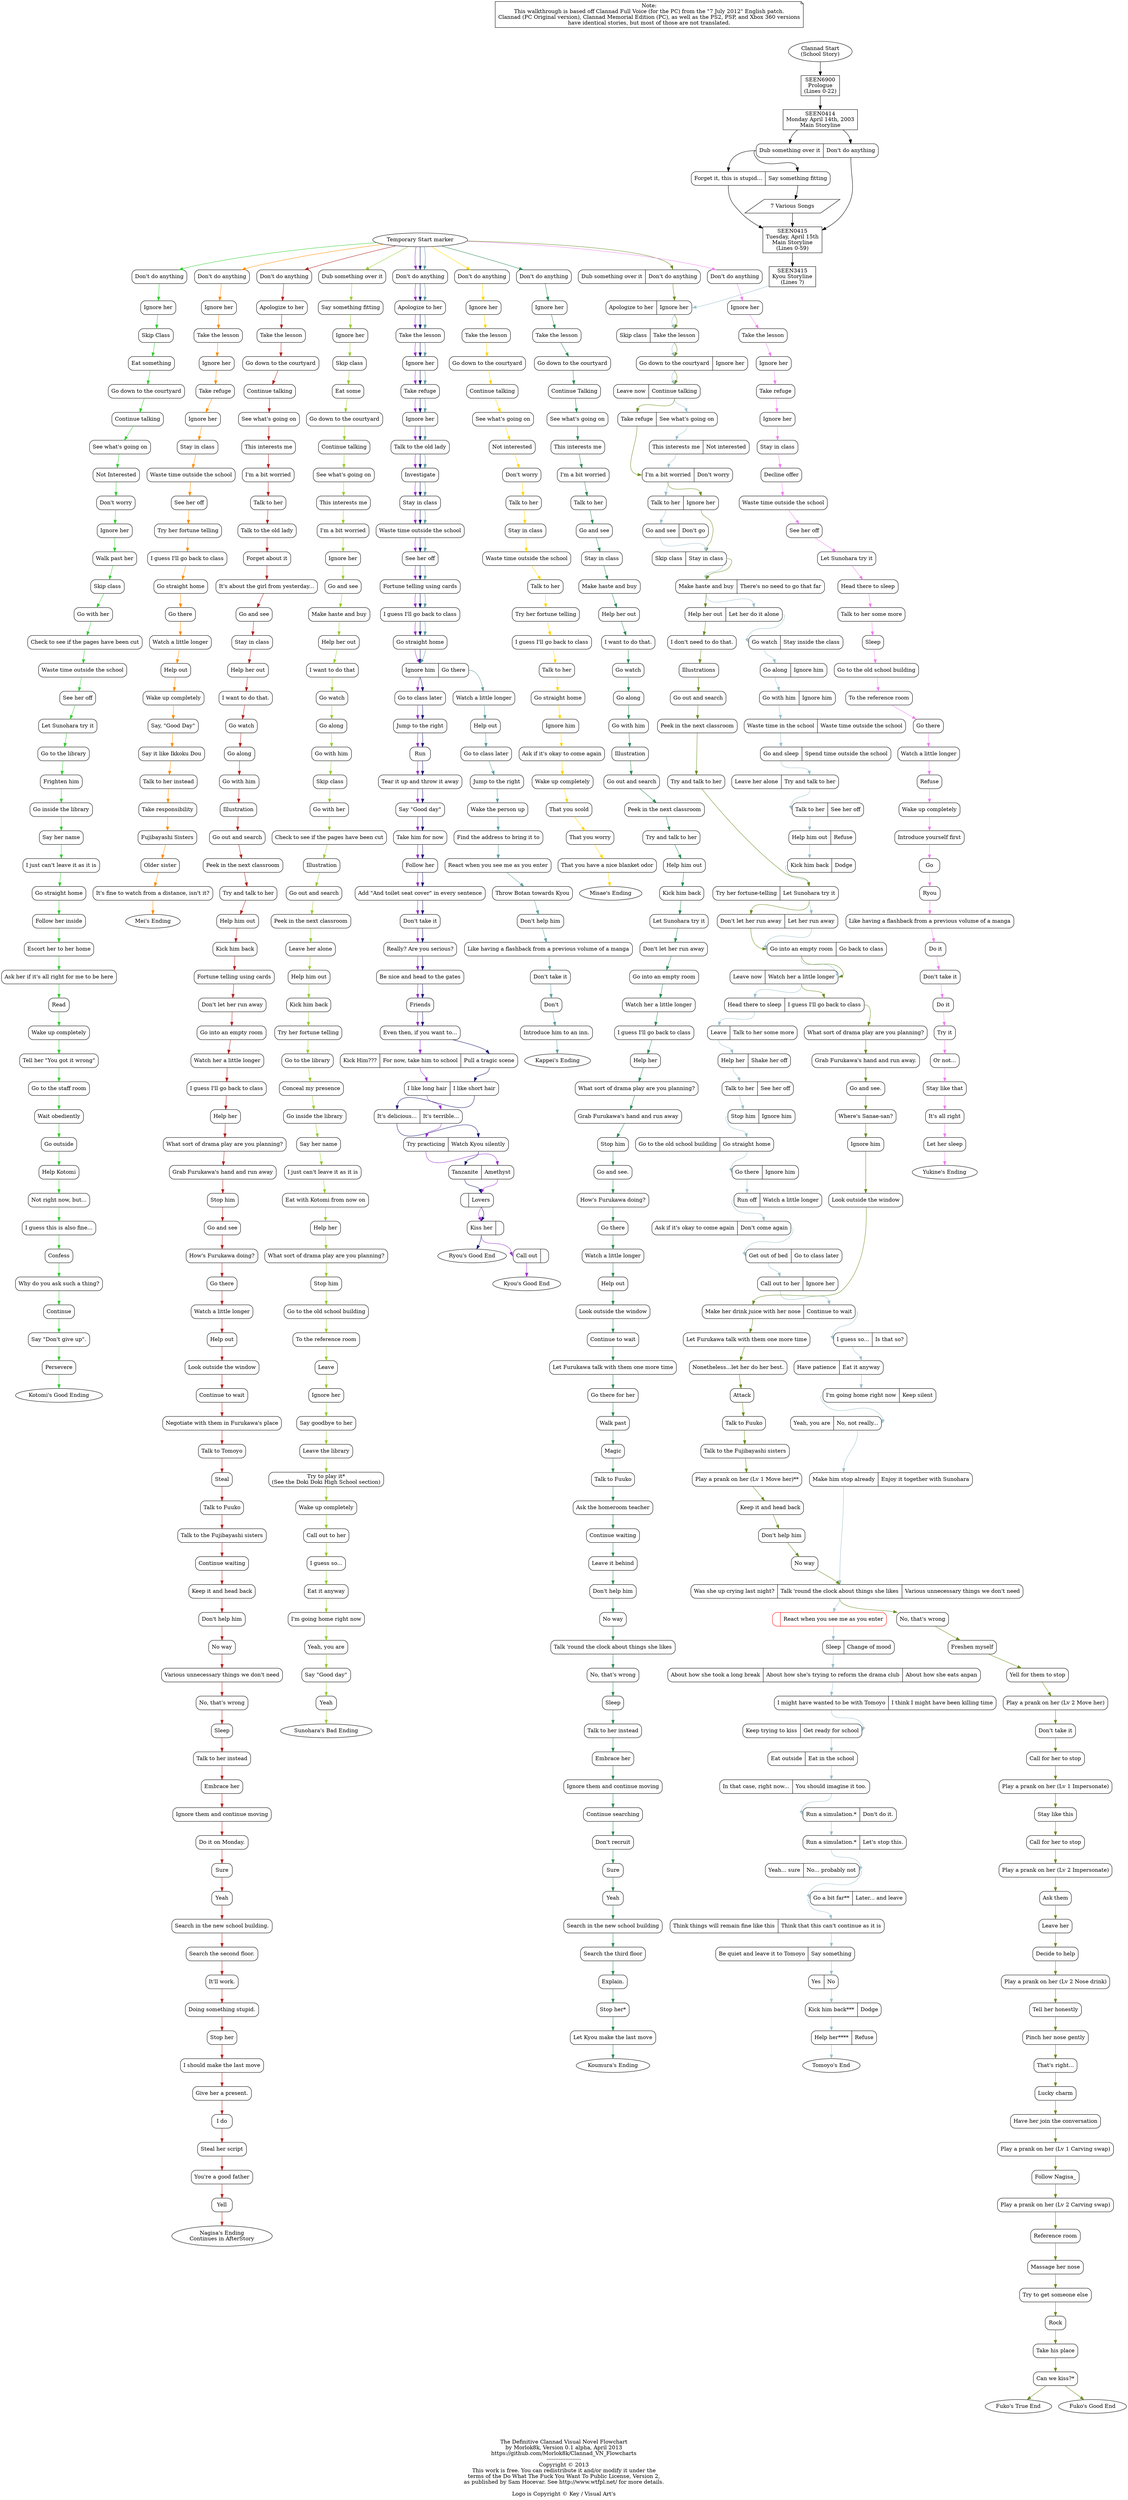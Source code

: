/*
#######################################################################
#            DO WHAT THE FUCK YOU WANT TO PUBLIC LICENSE              #
#                    Version 2, December 2004                         #
#                                                                     #
# Copyright (C) 2004 Sam Hocevar <sam@hocevar.net>                    #
#                                                                     #
# Everyone is permitted to copy and distribute verbatim or modified   #
# copies of this license document, and changing it is allowed as long #
# as the name is changed.                                             #
#                                                                     #
#            DO WHAT THE FUCK YOU WANT TO PUBLIC LICENSE              #
#   TERMS AND CONDITIONS FOR COPYING, DISTRIBUTION AND MODIFICATION   #
#                                                                     #
#  0. You just DO WHAT THE FUCK YOU WANT TO.                          #
#                                                                     #
#######################################################################
*/
    
// The Definitive Clannad Visual Novel Flowchart
digraph Clannad{
    graph [ label = "\n\n\n\nThe Definitive Clannad Visual Novel Flowchart\nby Morlok8k, Version 0.1 alpha, April 2013\nhttps://github.com/Morlok8k/Clannad_VN_Flowcharts\n--------------------\nCopyright © 2013\nThis work is free. You can redistribute it and/or modify it under the\nterms of the Do What The Fuck You Want To Public License, Version 2,\nas published by Sam Hocevar. See http://www.wtfpl.net/ for more details.\n\nLogo is Copyright © Key / Visual Art's" ];

    Note [shape = note, label = "Note:\nThis walkthrough is based off Clannad Full Voice (for the PC) from the \"7 July 2012\" English patch.\nClannad (PC Original version), Clannad Memorial Edition (PC), as well as the PS2, PSP, and Xbox 360 versions\nhave identical stories, but most of those are not translated."];

    Clannad_logo [image="dot_files/Clannad_logo.png", label = " ", shape = box, color = invis];
    Clannad_logo -> Start [color = invis];
    
    
    Start [label = "Clannad Start\n(School Story)"];
    SEEN6900_0 [shape = box, label = "SEEN6900\nPrologue\n(Lines 0-22)"];
    Start -> SEEN6900_0;
    SEEN0414 [shape = box, label = "SEEN0414\nMonday April 14th, 2003\nMain Storyline"];
    SEEN6900_0 -> SEEN0414;
    SEEN0414_q1 [shape = Mrecord, label = "<a1>Dub something over it|<a2>Don't do anything"];
    SEEN0414 -> SEEN0414_q1:a1;
    SEEN0414 -> SEEN0414_q1:a2;
    SEEN0414_q2 [shape = Mrecord, label = "<a1>Forget it, this is stupid...|<a2>Say something fitting"];
    SEEN0414_q1:a1 -> SEEN0414_q2:a1;
    SEEN0414_q1:a1 -> SEEN0414_q2:a2;
    SEEN0414_dub [shape = parallelogram, label = "7 Various Songs"];
    SEEN0414_q2:a2 -> SEEN0414_dub;
    SEEN0415_1 [shape = box, label = "SEEN0415\nTuesday, April 15th\nMain Storyline\n(Lines 0-59)"];
    SEEN0414_dub -> SEEN0415_1;
    SEEN0414_q2:a1 -> SEEN0415_1;
    SEEN0414_q1:a2 -> SEEN0415_1;
    SEEN3415 [shape = box, label = "SEEN3415\nKyou Storyline\n(Lines ?)"];  //TODO: verify lines
    SEEN0415_1 -> SEEN3415;
    
    
// tomoyo
    //April 15
    Tomoyo_1 [shape = Mrecord, label = "<a1>Apologize to her|<a2>Ignore her"];
    SEEN3415 -> Tomoyo_1:a2 [color = lightblue3];    //Tomoyo
    
    Tomoyo_2 [shape = Mrecord, label = "<a1>Skip class|<a2>Take the lesson"];
    Tomoyo_1:a2 -> Tomoyo_2:a2 [color = lightblue3];    //Tomoyo
    
    Tomoyo_3 [shape = Mrecord, label = "<a1>Go down to the courtyard|<a2>Ignore her"];
    Tomoyo_2:a2 -> Tomoyo_3:a1 [color = lightblue3];    //Tomoyo
    
    Tomoyo_4 [shape = Mrecord, label = "<a1>Leave now|<a2>Continue talking"];
    Tomoyo_3:a1 -> Tomoyo_4:a2 [color = lightblue3];    //Tomoyo
    
    Tomoyo_5 [shape = Mrecord, label = "<a1>Take refuge|<a2>See what's going on"];
    Tomoyo_4:a2 -> Tomoyo_5:a2 [color = lightblue3];    //Tomoyo
    
    Tomoyo_6 [shape = Mrecord, label = "<a1>This interests me|<a2>Not interested"];
    Tomoyo_5:a2 -> Tomoyo_6:a1 [color = lightblue3];    //Tomoyo
    
    Tomoyo_7 [shape = Mrecord, label = "<a1>I'm a bit worried|<a2>Don't worry"];
    Tomoyo_6:a1 -> Tomoyo_7:a1 [color = lightblue3];    //Tomoyo
    
    Tomoyo_8 [shape = Mrecord, label = "<a1>Talk to her|<a2>Ignore her"];
    Tomoyo_7:a1 -> Tomoyo_8:a1 [color = lightblue3];    //Tomoyo
    
    //April 16
    Tomoyo_9 [shape = Mrecord, label = "<a1>Go and see|<a2>Don't go"];
    Tomoyo_8:a1 -> Tomoyo_9:a1 [color = lightblue3];    //Tomoyo
    
    Tomoyo_10 [shape = Mrecord, label = "<a1>Skip class|<a2>Stay in class"];
    Tomoyo_9:a1 -> Tomoyo_10:a2 [color = lightblue3];    //Tomoyo
    
    Tomoyo_11 [shape = Mrecord, label = "<a1>Make haste and buy|<a2>There's no need to go that far"];
    Tomoyo_10:a2 -> Tomoyo_11:a1 [color = lightblue3];    //Tomoyo
    
    Tomoyo_12 [shape = Mrecord, label = "<a1>Help her out|<a2>Let her do it alone"];
    Tomoyo_11:a1 -> Tomoyo_12:a2 [color = lightblue3];    //Tomoyo
    
    //April 17
    Tomoyo_13 [shape = Mrecord, label = "<a1>Go watch|<a2>Stay inside the class"];
    Tomoyo_12:a2 -> Tomoyo_13:a1 [color = lightblue3];    //Tomoyo
    
    Tomoyo_14 [shape = Mrecord, label = "<a1>Go along|<a2>Ignore him"];
    Tomoyo_13:a1 -> Tomoyo_14:a1 [color = lightblue3];    //Tomoyo
    
    Tomoyo_15 [shape = Mrecord, label = "<a1>Go with him|<a2>Ignore him"];
    Tomoyo_14:a1 -> Tomoyo_15:a1 [color = lightblue3];    //Tomoyo
    
    Tomoyo_16 [shape = Mrecord, label = "<a1>Waste time in the school|<a2>Waste time outside the school"];
    Tomoyo_15:a1 -> Tomoyo_16:a1 [color = lightblue3];    //Tomoyo
    
    Tomoyo_17 [shape = Mrecord, label = "<a1>Go and sleep|<a2>Spend time outside the school"];
    Tomoyo_16:a1 -> Tomoyo_17:a1 [color = lightblue3];    //Tomoyo
    
    Tomoyo_18 [shape = Mrecord, label = "<a1>Leave her alone|<a2>Try and talk to her"];
    Tomoyo_17:a1 -> Tomoyo_18:a2 [color = lightblue3];    //Tomoyo
    
    Tomoyo_19 [shape = Mrecord, label = "<a1>Talk to her|<a2>See her off"];
    Tomoyo_18:a2 -> Tomoyo_19:a1 [color = lightblue3];    //Tomoyo
    
    //April 18
    Tomoyo_20 [shape = Mrecord, label = "<a1>Help him out|<a2>Refuse"];
    Tomoyo_19:a1 -> Tomoyo_20:a1 [color = lightblue3];    //Tomoyo
    
    Tomoyo_21 [shape = Mrecord, label = "<a1>Kick him back|<a2>Dodge"];
    Tomoyo_20:a1 -> Tomoyo_21:a1 [color = lightblue3];    //Tomoyo
    
    Tomoyo_22 [shape = Mrecord, label = "<a1>Try her fortune-telling|<a2>Let Sunohara try it"];
    Tomoyo_21:a1 -> Tomoyo_22:a2 [color = lightblue3];    //Tomoyo
    
    Tomoyo_23 [shape = Mrecord, label = "<a1>Don't let her run away|<a2>Let her run away"];
    Tomoyo_22:a2 -> Tomoyo_23:a2 [color = lightblue3];    //Tomoyo
    
    Tomoyo_24 [shape = Mrecord, label = "<a1>Go into an empty room|<a2>Go back to class"];
    Tomoyo_23:a2 -> Tomoyo_24:a1 [color = lightblue3];    //Tomoyo
    
    Tomoyo_25 [shape = Mrecord, label = "<a1>Leave now|<a2>Watch her a little longer"];
    Tomoyo_24:a1 -> Tomoyo_25:a2 [color = lightblue3];    //Tomoyo
    
    Tomoyo_26 [shape = Mrecord, label = "<a1>Head there to sleep|<a2>I guess I'll go back to class"];
    Tomoyo_25:a2 -> Tomoyo_26:a1 [color = lightblue3];    //Tomoyo
    
    Tomoyo_27 [shape = Mrecord, label = "<a1>Leave|<a2>Talk to her some more"];
    Tomoyo_26:a1 -> Tomoyo_27:a1 [color = lightblue3];    //Tomoyo
    
    Tomoyo_28 [shape = Mrecord, label = "<a1>Help her|<a2>Shake her off"];
    Tomoyo_27:a1 -> Tomoyo_28:a1 [color = lightblue3];    //Tomoyo
    
    Tomoyo_29 [shape = Mrecord, label = "<a1>Talk to her|<a2>See her off"];
    Tomoyo_28:a1 -> Tomoyo_29:a1 [color = lightblue3];    //Tomoyo
    
    //April 19
    Tomoyo_30 [shape = Mrecord, label = "<a1>Stop him|<a2>Ignore him"];
    Tomoyo_29:a1 -> Tomoyo_30:a1 [color = lightblue3];    //Tomoyo
    
    Tomoyo_31 [shape = Mrecord, label = "<a1>Go to the old school building|<a2>Go straight home"];
    Tomoyo_30:a1 -> Tomoyo_31:a2 [color = lightblue3];    //Tomoyo
    
    //April 20
    Tomoyo_32 [shape = Mrecord, label = "<a1>Go there|<a2>Ignore him"];
    Tomoyo_31:a2 -> Tomoyo_32:a1 [color = lightblue3];    //Tomoyo
    
    Tomoyo_33 [shape = Mrecord, label = "<a1>Run off|<a2>Watch a little longer"];
    Tomoyo_32:a1 -> Tomoyo_33:a1 [color = lightblue3];    //Tomoyo
    
    Tomoyo_34 [shape = Mrecord, label = "<a1>Ask if it's okay to come again|<a2>Don't come again"];
    Tomoyo_33:a1 -> Tomoyo_34:a2 [color = lightblue3];    //Tomoyo
    
    //April 21
    Tomoyo_35 [shape = Mrecord, label = "<a1>Get out of bed|<a2>Go to class later"];
    Tomoyo_34:a2 -> Tomoyo_35:a1 [color = lightblue3];    //Tomoyo
    
    Tomoyo_36 [shape = Mrecord, label = "<a1>Call out to her|<a2>Ignore her"];
    Tomoyo_35:a1 -> Tomoyo_36:a1 [color = lightblue3];    //Tomoyo
    
    Tomoyo_37 [shape = Mrecord, label = "<a1>Make her drink juice with her nose|<a2>Continue to wait"];
    Tomoyo_36:a1 -> Tomoyo_37:a2 [color = lightblue3];    //Tomoyo
    
    Tomoyo_38 [shape = Mrecord, label = "<a1>I guess so...|<a2>Is that so?"];
    Tomoyo_37:a2 -> Tomoyo_38:a1 [color = lightblue3];    //Tomoyo
    
    Tomoyo_39 [shape = Mrecord, label = "<a1>Have patience|<a2>Eat it anyway"];
    Tomoyo_38:a1 -> Tomoyo_39:a2 [color = lightblue3];    //Tomoyo
    
    //April 22
    Tomoyo_40 [shape = Mrecord, label = "<a1>I'm going home right now|<a2>Keep silent"];
    Tomoyo_39:a2 -> Tomoyo_40:a1 [color = lightblue3];    //Tomoyo
    
    Tomoyo_41 [shape = Mrecord, label = "<a1>Yeah, you are|<a2>No, not really..."];
    Tomoyo_40:a1 -> Tomoyo_41:a2 [color = lightblue3];    //Tomoyo
    
    Tomoyo_42 [shape = Mrecord, label = "<a1>Make him stop already|<a2>Enjoy it together with Sunohara"];
    Tomoyo_41:a2 -> Tomoyo_42:a1 [color = lightblue3];    //Tomoyo
    
    //April 23
    Tomoyo_43 [shape = Mrecord, label = "<a1>Was she up crying last night?|<a2>Talk 'round the clock about things she likes|<a3>Various unnecessary things we don't need"];
    Tomoyo_42:a1 -> Tomoyo_43:a2 [color = lightblue3];    //Tomoyo
    
    Tomoyo_44 [shape = Mrecord, label = "<a1>|<a2>React when you see me as you enter", color = red];    //TODO:  Finish this label...  Never seen it?
    Tomoyo_43:a2 -> Tomoyo_44:a2 [color = lightblue3];    //Tomoyo
    
    Tomoyo_45 [shape = Mrecord, label = "<a1>Sleep|<a2>Change of mood"];
    Tomoyo_44:a2 -> Tomoyo_45:a1 [color = lightblue3];    //Tomoyo
    
    Tomoyo_46 [shape = Mrecord, label = "<a1>About how she took a long break|<a2>About how she's trying to reform the drama club|<a3>About how she eats anpan"];
    Tomoyo_45:a1 -> Tomoyo_46:a2 [color = lightblue3];    //Tomoyo
    
    //April 24
    Tomoyo_47 [shape = Mrecord, label = "<a1>I might have wanted to be with Tomoyo|<a2>I think I might have been killing time"];
    Tomoyo_46:a2 -> Tomoyo_47:a1 [color = lightblue3];    //Tomoyo
    
    //April 25th
    Tomoyo_48 [shape = Mrecord, label = "<a1>Keep trying to kiss|<a2>Get ready for school"];
    Tomoyo_47:a1 -> Tomoyo_48:a2 [color = lightblue3];    //Tomoyo
    
    //April 26th
    Tomoyo_49 [shape = Mrecord, label = "<a1>Eat outside|<a2>Eat in the school"];
    Tomoyo_48:a2 -> Tomoyo_49:a2 [color = lightblue3];    //Tomoyo
    
    //May 2nd
    Tomoyo_50 [shape = Mrecord, label = "<a1>In that case, right now...|<a2>You should imagine it too."];
    Tomoyo_49:a2 -> Tomoyo_50:a2 [color = lightblue3];    //Tomoyo
    
    //May 3rd
    Tomoyo_51 [shape = Mrecord, label = "<a1>Run a simulation.*|<a2>Don't do it."];
    Tomoyo_50:a2 -> Tomoyo_51:a1 [color = lightblue3];    //Tomoyo
    
    Tomoyo_52 [shape = Mrecord, label = "<a1>Run a simulation.*|<a2>Let's stop this."];
    Tomoyo_51:a1 -> Tomoyo_52:a1 [color = lightblue3];    //Tomoyo
    
    Tomoyo_53 [shape = Mrecord, label = "<a1>Yeah... sure|<a2>No... probably not"];
    Tomoyo_52:a1 -> Tomoyo_53:a2 [color = lightblue3];    //Tomoyo
    
    //May 4
    Tomoyo_54 [shape = Mrecord, label = "<a1>Go a bit far**|<a2>Later... and leave"];
    Tomoyo_53:a2 -> Tomoyo_54:a1 [color = lightblue3];    //Tomoyo
    
    //May 5
    Tomoyo_55 [shape = Mrecord, label = "<a1>Think things will remain fine like this|<a2>Think that this can't continue as it is"];
    Tomoyo_54:a1 -> Tomoyo_55:a2 [color = lightblue3];    //Tomoyo
    
    //May 6
    Tomoyo_56 [shape = Mrecord, label = "<a1>Be quiet and leave it to Tomoyo|<a2>Say something"];
    Tomoyo_55:a2 -> Tomoyo_56:a2 [color = lightblue3];    //Tomoyo
    
    Tomoyo_57 [shape = Mrecord, label = "<a1>Yes|<a2>No"];
    Tomoyo_56:a2 -> Tomoyo_57:a2 [color = lightblue3];    //Tomoyo
    
    //May 11
    Tomoyo_58 [shape = Mrecord, label = "<a1>Kick him back***|<a2>Dodge"];
    Tomoyo_57:a2 -> Tomoyo_58:a1 [color = lightblue3];    //Tomoyo
    
    Tomoyo_59 [shape = Mrecord, label = "<a1>Help her****|<a2>Refuse"];
    Tomoyo_58:a1 -> Tomoyo_59:a1 [color = lightblue3];    //Tomoyo
    
    TOMOYO_END [label = "Tomoyo's End"];
    Tomoyo_59:a1 -> TOMOYO_END [color = lightblue3];    //Tomoyo
    
    
    
    Start0 [label = "Temporary Start marker"];
    
    
    
    Fuko_1 [shape = Mrecord, label = "<a1>Dub something over it|<a2>Don't do anything"];
    Start0 -> Fuko_1:a2 [color = olivedrab];    //Fuko
    
    //Fuko_2 [shape = Mrecord, label = "<a1>Apologize to her|<a2>Ignore her"];
    Fuko_1:a2 -> Tomoyo_1:a2 [color = olivedrab];    //Fuko
    
    //Fuko_3 [shape = Mrecord, label = "<a>Take the lesson"];
    Tomoyo_1:a2 -> Tomoyo_2:a2 [color = olivedrab];    //Fuko
    
    //Fuko_4 [shape = Mrecord, label = "<a>Go down to the courtyard"];
    Tomoyo_2:a2 -> Tomoyo_3:a1 [color = olivedrab];    //Fuko
    
    //Fuko_5 [shape = Mrecord, label = "<a>Continue talking"];
    Tomoyo_3:a1 -> Tomoyo_4:a2 [color = olivedrab];    //Fuko
    
    //Fuko_6 [shape = Mrecord, label = "<a>Take refuge"];
    Tomoyo_4:a2 -> Tomoyo_5:a1 [color = olivedrab];    //Fuko
    
    //Fuko_7 [shape = Mrecord, label = "<a>I'm a bit worried"];
    Tomoyo_5:a1 -> Tomoyo_7:a1 [color = olivedrab];    //Fuko
    
    //Fuko_8 [shape = Mrecord, label = "<a>Ignore her"];
    Tomoyo_7:a1 -> Tomoyo_8:a2 [color = olivedrab];    //Fuko
    
    //Fuko_9 [shape = Mrecord, label = "<a>Stay in class"];
    Tomoyo_8:a2 -> Tomoyo_10:a2 [color = olivedrab];    //Fuko
    
    //Fuko_10 [shape = Mrecord, label = "<a>Make haste and buy"];
    Tomoyo_10:a2 -> Tomoyo_11:a1 [color = olivedrab];    //Fuko
    
    //Fuko_11 [shape = Mrecord, label = "<a>Help her out"];
    Tomoyo_11:a1 -> Tomoyo_12:a1 [color = olivedrab];    //Fuko
    
    Fuko_12 [shape = Mrecord, label = "<a>I don't need to do that."];
    Tomoyo_12:a1 -> Fuko_12:a [color = olivedrab];    //Fuko
    
    Fuko_13 [shape = Mrecord, label = "<a>Illustrations"];
    Fuko_12:a -> Fuko_13:a [color = olivedrab];    //Fuko
    
    Fuko_14 [shape = Mrecord, label = "<a>Go out and search"];
    Fuko_13:a -> Fuko_14:a [color = olivedrab];    //Fuko
    
    Fuko_15 [shape = Mrecord, label = "<a>Peek in the next classroom"];
    Fuko_14:a -> Fuko_15:a [color = olivedrab];    //Fuko
    
    Fuko_16 [shape = Mrecord, label = "<a>Try and talk to her"];
    Fuko_15:a -> Fuko_16:a [color = olivedrab];    //Fuko
    
    //Fuko_17 [shape = Mrecord, label = "<a>Let Sunohara try it"];		//Tomoyo_22
    Fuko_16:a -> Tomoyo_22:a2 [color = olivedrab];    //Fuko
    
    //Fuko_18 [shape = Mrecord, label = "<a>Don't let her run away"];
    Tomoyo_22:a2 -> Tomoyo_23:a1 [color = olivedrab];    //Fuko
    
    //Fuko_19 [shape = Mrecord, label = "<a>Go into an empty room"];
    Tomoyo_23:a1 -> Tomoyo_24:a1 [color = olivedrab];    //Fuko
    
    //Fuko_20 [shape = Mrecord, label = "<a>Watch her a little longer"];
    Tomoyo_24:a1 -> Tomoyo_25:a2 [color = olivedrab];    //Fuko
    
    //Fuko_21 [shape = Mrecord, label = "<a>I guess I'll go back to class"];
    Tomoyo_25:a2 -> Tomoyo_26:a2 [color = olivedrab];    //Fuko
    
    Fuko_22 [shape = Mrecord, label = "<a>What sort of drama play are you planning?"];
    Tomoyo_26:a2 -> Fuko_22:a [color = olivedrab];    //Fuko
    
    Fuko_23 [shape = Mrecord, label = "<a>Grab Furukawa's hand and run away."];
    Fuko_22:a -> Fuko_23:a [color = olivedrab];    //Fuko
    
    Fuko_24 [shape = Mrecord, label = "<a>Go and see."];
    Fuko_23:a -> Fuko_24:a [color = olivedrab];    //Fuko
    
    Fuko_25 [shape = Mrecord, label = "<a>Where's Sanae-san?"];
    Fuko_24:a -> Fuko_25:a [color = olivedrab];    //Fuko
    
    Fuko_26 [shape = Mrecord, label = "<a>Ignore him"];
    Fuko_25:a -> Fuko_26:a [color = olivedrab];    //Fuko
    
    Fuko_27 [shape = Mrecord, label = "<a>Look outside the window"];
    Fuko_26:a -> Fuko_27:a [color = olivedrab];    //Fuko
    
    //Fuko_28 [shape = Mrecord, label = "<a>Make her drink juice with her nose"];    //Tomoyo_37
    Fuko_27:a -> Tomoyo_37:a1 [color = olivedrab];    //Fuko
    
    Fuko_29 [shape = Mrecord, label = "<a>Let Furukawa talk with them one more time"];
    Tomoyo_37:a1 -> Fuko_29:a [color = olivedrab];    //Fuko
    
    Fuko_30 [shape = Mrecord, label = "<a>Nonetheless...let her do her best."];
    Fuko_29:a -> Fuko_30:a [color = olivedrab];    //Fuko
    
    Fuko_31 [shape = Mrecord, label = "<a>Attack"];
    Fuko_30:a -> Fuko_31:a [color = olivedrab];    //Fuko
    
    Fuko_32 [shape = Mrecord, label = "<a>Talk to Fuuko"];
    Fuko_31:a -> Fuko_32:a [color = olivedrab];    //Fuko
    
    Fuko_33 [shape = Mrecord, label = "<a>Talk to the Fujibayashi sisters"];
    Fuko_32:a -> Fuko_33:a [color = olivedrab];    //Fuko
    
    Fuko_34 [shape = Mrecord, label = "<a>Play a prank on her (Lv 1 Move her)**"];
    Fuko_33:a -> Fuko_34:a [color = olivedrab];    //Fuko
    
    Fuko_35 [shape = Mrecord, label = "<a>Keep it and head back"];
    Fuko_34:a -> Fuko_35:a [color = olivedrab];    //Fuko
    
    Fuko_36 [shape = Mrecord, label = "<a>Don't help him"];
    Fuko_35:a -> Fuko_36:a [color = olivedrab];    //Fuko
    
    Fuko_37 [shape = Mrecord, label = "<a>No way"];
    Fuko_36:a -> Fuko_37:a [color = olivedrab];    //Fuko
    
    //Fuko_38 [shape = Mrecord, label = "<a>Talk 'round the clock about things she likes"];    //Tomoyo_43
    Fuko_37:a -> Tomoyo_43:a2 [color = olivedrab];    //Fuko
    
    Fuko_39 [shape = Mrecord, label = "<a>No, that's wrong"];
    Tomoyo_43:a2 -> Fuko_39:a [color = olivedrab];    //Fuko
    
    Fuko_40 [shape = Mrecord, label = "<a>Freshen myself"];
    Fuko_39:a -> Fuko_40:a [color = olivedrab];    //Fuko
    
    Fuko_41 [shape = Mrecord, label = "<a>Yell for them to stop"];
    Fuko_40:a -> Fuko_41:a [color = olivedrab];    //Fuko
    
    Fuko_42 [shape = Mrecord, label = "<a>Play a prank on her (Lv 2 Move her)"];
    Fuko_41:a -> Fuko_42:a [color = olivedrab];    //Fuko
    
    Fuko_43 [shape = Mrecord, label = "<a>Don't take it"];
    Fuko_42:a -> Fuko_43:a [color = olivedrab];    //Fuko
    
    Fuko_44 [shape = Mrecord, label = "<a>Call for her to stop"];
    Fuko_43:a -> Fuko_44:a [color = olivedrab];    //Fuko
    
    Fuko_45 [shape = Mrecord, label = "<a>Play a prank on her (Lv 1 Impersonate)"];
    Fuko_44:a -> Fuko_45:a [color = olivedrab];    //Fuko
    
    Fuko_46 [shape = Mrecord, label = "<a>Stay like this"];
    Fuko_45:a -> Fuko_46:a [color = olivedrab];    //Fuko
    
    Fuko_47 [shape = Mrecord, label = "<a>Call for her to stop"];
    Fuko_46:a -> Fuko_47:a [color = olivedrab];    //Fuko
    
    Fuko_48 [shape = Mrecord, label = "<a>Play a prank on her (Lv 2 Impersonate)"];
    Fuko_47:a -> Fuko_48:a [color = olivedrab];    //Fuko
    
    Fuko_49 [shape = Mrecord, label = "<a>Ask them"];
    Fuko_48:a -> Fuko_49:a [color = olivedrab];    //Fuko
    
    Fuko_50 [shape = Mrecord, label = "<a>Leave her"];
    Fuko_49:a -> Fuko_50:a [color = olivedrab];    //Fuko
    
    Fuko_51 [shape = Mrecord, label = "<a>Decide to help"];
    Fuko_50:a -> Fuko_51:a [color = olivedrab];    //Fuko
    
    Fuko_52 [shape = Mrecord, label = "<a>Play a prank on her (Lv 2 Nose drink)"];
    Fuko_51:a -> Fuko_52:a [color = olivedrab];    //Fuko
    
    Fuko_53 [shape = Mrecord, label = "<a>Tell her honestly"];
    Fuko_52:a -> Fuko_53:a [color = olivedrab];    //Fuko
    
    Fuko_54 [shape = Mrecord, label = "<a>Pinch her nose gently"];
    Fuko_53:a -> Fuko_54:a [color = olivedrab];    //Fuko
    
    Fuko_55 [shape = Mrecord, label = "<a>That's right..."];
    Fuko_54:a -> Fuko_55:a [color = olivedrab];    //Fuko
    
    Fuko_56 [shape = Mrecord, label = "<a>Lucky charm"];
    Fuko_55:a -> Fuko_56:a [color = olivedrab];    //Fuko
    
    Fuko_57 [shape = Mrecord, label = "<a>Have her join the conversation"];
    Fuko_56:a -> Fuko_57:a [color = olivedrab];    //Fuko
    
    Fuko_58 [shape = Mrecord, label = "<a>Play a prank on her (Lv 1 Carving swap)"];
    Fuko_57:a -> Fuko_58:a [color = olivedrab];    //Fuko
    
    Fuko_59 [shape = Mrecord, label = "<a>Follow Nagisa_"];
    Fuko_58:a -> Fuko_59:a [color = olivedrab];    //Fuko
    
    Fuko_60 [shape = Mrecord, label = "<a>Play a prank on her (Lv 2 Carving swap)"];
    Fuko_59:a -> Fuko_60:a [color = olivedrab];    //Fuko
    
    Fuko_61 [shape = Mrecord, label = "<a>Reference room"];
    Fuko_60:a -> Fuko_61:a [color = olivedrab];    //Fuko
    
    Fuko_62 [shape = Mrecord, label = "<a>Massage her nose"];
    Fuko_61:a -> Fuko_62:a [color = olivedrab];    //Fuko
    
    Fuko_63 [shape = Mrecord, label = "<a>Try to get someone else"];
    Fuko_62:a -> Fuko_63:a [color = olivedrab];    //Fuko
    
    Fuko_64 [shape = Mrecord, label = "<a>Rock"];
    Fuko_63:a -> Fuko_64:a [color = olivedrab];    //Fuko
    
    Fuko_65 [shape = Mrecord, label = "<a>Take his place"];
    Fuko_64:a -> Fuko_65:a [color = olivedrab];    //Fuko
    
    Fuko_66 [shape = Mrecord, label = "<a>Can we kiss?*"];
    Fuko_65:a -> Fuko_66:a [color = olivedrab];    //Fuko
    
    FUKO_TRUE_END [ label = "Fuko's True End"];
    FUKO_GOOD_END [ label = "Fuko's Good End"];
    Fuko_66:a -> FUKO_TRUE_END [color = olivedrab];    //Fuko
    Fuko_66:a -> FUKO_GOOD_END [color = olivedrab];    //Fuko
   
    
    
    Kyou_Ryou_1 [shape = Mrecord, label = "<a>Don't do anything"];
    Start0 -> Kyou_Ryou_1:a [color = darkorchid];    //Kyou
    Start0 -> Kyou_Ryou_1:a [color = midnightblue];    //Ryou
    Start0 -> Kyou_Ryou_1:a [color = cadetblue];    //Kappei
    
    Kyou_Ryou_2 [shape = Mrecord, label = "<a>Apologize to her"];
    Kyou_Ryou_1:a -> Kyou_Ryou_2:a [color = darkorchid];    //Kyou
    Kyou_Ryou_1:a -> Kyou_Ryou_2:a [color = midnightblue];    //Ryou
    Kyou_Ryou_1:a -> Kyou_Ryou_2:a [color = cadetblue];    //Kappei
    
    Kyou_Ryou_3 [shape = Mrecord, label = "<a>Take the lesson"];
    Kyou_Ryou_2:a -> Kyou_Ryou_3:a [color = darkorchid];    //Kyou
    Kyou_Ryou_2:a -> Kyou_Ryou_3:a [color = midnightblue];    //Ryou
    Kyou_Ryou_2:a -> Kyou_Ryou_3:a [color = cadetblue];    //Kappei
    
    Kyou_Ryou_4 [shape = Mrecord, label = "<a>Ignore her"];
    Kyou_Ryou_3:a -> Kyou_Ryou_4:a [color = darkorchid];    //Kyou
    Kyou_Ryou_3:a -> Kyou_Ryou_4:a [color = midnightblue];    //Ryou
    Kyou_Ryou_3:a -> Kyou_Ryou_4:a [color = cadetblue];    //Kappei
    
    Kyou_Ryou_5 [shape = Mrecord, label = "<a>Take refuge"];
    Kyou_Ryou_4:a -> Kyou_Ryou_5:a [color = darkorchid];    //Kyou
    Kyou_Ryou_4:a -> Kyou_Ryou_5:a [color = midnightblue];    //Ryou
    Kyou_Ryou_4:a -> Kyou_Ryou_5:a [color = cadetblue];    //Kappei
    
    Kyou_Ryou_6 [shape = Mrecord, label = "<a>Ignore her"];
    Kyou_Ryou_5:a -> Kyou_Ryou_6:a [color = darkorchid];    //Kyou
    Kyou_Ryou_5:a -> Kyou_Ryou_6:a [color = midnightblue];    //Ryou
    Kyou_Ryou_5:a -> Kyou_Ryou_6:a [color = cadetblue];    //Kappei
    
    Kyou_Ryou_7 [shape = Mrecord, label = "<a>Talk to the old lady"];
    Kyou_Ryou_6:a -> Kyou_Ryou_7:a [color = darkorchid];    //Kyou
    Kyou_Ryou_6:a -> Kyou_Ryou_7:a [color = midnightblue];    //Ryou
    Kyou_Ryou_6:a -> Kyou_Ryou_7:a [color = cadetblue];    //Kappei
    
    Kyou_Ryou_8 [shape = Mrecord, label = "<a>Investigate"];
    Kyou_Ryou_7:a -> Kyou_Ryou_8:a [color = darkorchid];    //Kyou
    Kyou_Ryou_7:a -> Kyou_Ryou_8:a [color = midnightblue];    //Ryou
    Kyou_Ryou_7:a -> Kyou_Ryou_8:a [color = cadetblue];    //Kappei
    

    Kyou_Ryou_9 [shape = Mrecord, label = "<a>Stay in class"];
    Kyou_Ryou_8:a -> Kyou_Ryou_9:a [color = darkorchid];    //Kyou
    Kyou_Ryou_8:a -> Kyou_Ryou_9:a [color = midnightblue];    //Ryou
    Kyou_Ryou_8:a -> Kyou_Ryou_9:a [color = cadetblue];    //Kappei
    
    Kyou_Ryou_10 [shape = Mrecord, label = "<a>Waste time outside the school"];
    Kyou_Ryou_9:a -> Kyou_Ryou_10:a [color = darkorchid];    //Kyou
    Kyou_Ryou_9:a -> Kyou_Ryou_10:a [color = midnightblue];    //Ryou
    Kyou_Ryou_9:a -> Kyou_Ryou_10:a [color = cadetblue];    //Kappei
    
    Kyou_Ryou_11 [shape = Mrecord, label = "<a>See her off"];
    Kyou_Ryou_10:a -> Kyou_Ryou_11:a [color = darkorchid];    //Kyou
    Kyou_Ryou_10:a -> Kyou_Ryou_11:a [color = midnightblue];    //Ryou
    Kyou_Ryou_10:a -> Kyou_Ryou_11:a [color = cadetblue];    //Kappei
    
    Kyou_Ryou_12 [shape = Mrecord, label = "<a>Fortune telling using cards"];
    Kyou_Ryou_11:a -> Kyou_Ryou_12:a [color = darkorchid];    //Kyou
    Kyou_Ryou_11:a -> Kyou_Ryou_12:a [color = midnightblue];    //Ryou
    Kyou_Ryou_11:a -> Kyou_Ryou_12:a [color = cadetblue];    //Kappei
    
    Kyou_Ryou_13 [shape = Mrecord, label = "<a>I guess I'll go back to class"];
    Kyou_Ryou_12:a -> Kyou_Ryou_13:a [color = darkorchid];    //Kyou
    Kyou_Ryou_12:a -> Kyou_Ryou_13:a [color = midnightblue];    //Ryou
    Kyou_Ryou_12:a -> Kyou_Ryou_13:a [color = cadetblue];    //Kappei
    
    Kyou_Ryou_14 [shape = Mrecord, label = "<a>Go straight home"];
    Kyou_Ryou_13:a -> Kyou_Ryou_14:a [color = darkorchid];    //Kyou
    Kyou_Ryou_13:a -> Kyou_Ryou_14:a [color = midnightblue];    //Ryou
    Kyou_Ryou_13:a -> Kyou_Ryou_14:a [color = cadetblue];    //Kappei
    
    Kyou_Ryou_15 [shape = Mrecord, label = "<a>Ignore him|<aa>Go there"];
    Kyou_Ryou_14:a -> Kyou_Ryou_15:a [color = darkorchid];    //Kyou
    Kyou_Ryou_14:a -> Kyou_Ryou_15:a [color = midnightblue];    //Ryou
    Kyou_Ryou_14:a -> Kyou_Ryou_15:a [color = cadetblue];    //Kappei
    
    
    
    Kyou_Ryou_16 [shape = Mrecord, label = "<a>Go to class later"];
    Kyou_Ryou_15:a -> Kyou_Ryou_16:a [color = darkorchid];    //Kyou
    Kyou_Ryou_15:a -> Kyou_Ryou_16:a [color = midnightblue];    //Ryou
    
    Kyou_Ryou_17 [shape = Mrecord, label = "<a>Jump to the right"];
    Kyou_Ryou_16:a -> Kyou_Ryou_17:a [color = darkorchid];    //Kyou
    Kyou_Ryou_16:a -> Kyou_Ryou_17:a [color = midnightblue];    //Ryou
    
    Kyou_Ryou_18 [shape = Mrecord, label = "<a>Run"];
    Kyou_Ryou_17:a -> Kyou_Ryou_18:a [color = darkorchid];    //Kyou
    Kyou_Ryou_17:a -> Kyou_Ryou_18:a [color = midnightblue];    //Ryou
    
    Kyou_Ryou_19 [shape = Mrecord, label = "<a>Tear it up and throw it away"];
    Kyou_Ryou_18:a -> Kyou_Ryou_19:a [color = darkorchid];    //Kyou
    Kyou_Ryou_18:a -> Kyou_Ryou_19:a [color = midnightblue];    //Ryou
    
    Kyou_Ryou_20 [shape = Mrecord, label = "<a>Say \"Good day\""];
    Kyou_Ryou_19:a -> Kyou_Ryou_20:a [color = darkorchid];    //Kyou
    Kyou_Ryou_19:a -> Kyou_Ryou_20:a [color = midnightblue];    //Ryou
    
    Kyou_Ryou_21 [shape = Mrecord, label = "<a>Take him for now"];
    Kyou_Ryou_20:a -> Kyou_Ryou_21:a [color = darkorchid];    //Kyou
    Kyou_Ryou_20:a -> Kyou_Ryou_21:a [color = midnightblue];    //Ryou
    
    Kyou_Ryou_22 [shape = Mrecord, label = "<a>Follow her"];
    Kyou_Ryou_21:a -> Kyou_Ryou_22:a [color = darkorchid];    //Kyou
    Kyou_Ryou_21:a -> Kyou_Ryou_22:a [color = midnightblue];    //Ryou
    
    Kyou_Ryou_23 [shape = Mrecord, label = "<a>Add \"And toilet seat cover\" in every sentence"];
    Kyou_Ryou_22:a -> Kyou_Ryou_23:a [color = darkorchid];    //Kyou
    Kyou_Ryou_22:a -> Kyou_Ryou_23:a [color = midnightblue];    //Ryou
    
    Kyou_Ryou_24 [shape = Mrecord, label = "<a>Don't take it"];
    Kyou_Ryou_23:a -> Kyou_Ryou_24:a [color = darkorchid];    //Kyou
    Kyou_Ryou_23:a -> Kyou_Ryou_24:a [color = midnightblue];    //Ryou
    
    Kyou_Ryou_25 [shape = Mrecord, label = "<a>Really? Are you serious?"];
    Kyou_Ryou_24:a -> Kyou_Ryou_25:a [color = darkorchid];    //Kyou
    Kyou_Ryou_24:a -> Kyou_Ryou_25:a [color = midnightblue];    //Ryou
    
    Kyou_Ryou_26 [shape = Mrecord, label = "<a>Be nice and head to the gates"];
    Kyou_Ryou_25:a -> Kyou_Ryou_26:a [color = darkorchid];    //Kyou
    Kyou_Ryou_25:a -> Kyou_Ryou_26:a [color = midnightblue];    //Ryou
    
    Kyou_Ryou_27 [shape = Mrecord, label = "<a>Friends"];
    Kyou_Ryou_26:a -> Kyou_Ryou_27:a [color = darkorchid];    //Kyou
    Kyou_Ryou_26:a -> Kyou_Ryou_27:a [color = midnightblue];    //Ryou
    
    Kyou_Ryou_28 [shape = Mrecord, label = "<a>Even then, if you want to..."];
    Kyou_Ryou_27:a -> Kyou_Ryou_28:a [color = darkorchid];    //Kyou
    Kyou_Ryou_27:a -> Kyou_Ryou_28:a [color = midnightblue];    //Ryou
    
    Kyou_Ryou_29 [shape = Mrecord, label = "<a1>Kick Him???|<a2>For now, take him to school|<a3>Pull a tragic scene"];    //TODO: verify
    Kyou_Ryou_28:a -> Kyou_Ryou_29:a2 [color = darkorchid];    //Kyou
    Kyou_Ryou_28:a -> Kyou_Ryou_29:a3 [color = midnightblue];    //Ryou
    
    
    Kyou_1 [shape = Mrecord, label = "<a1>I like long hair|<a2>I like short hair"];
    Kyou_Ryou_29:a2 -> Kyou_1:a1 [color = darkorchid];    //Kyou
    Kyou_Ryou_29:a3 -> Kyou_1:a2 [color = midnightblue];    //Ryou

    Kyou_2 [shape = Mrecord, label = "<a1>It's delicious...|<a2>It's terrible..."];
    Kyou_1:a1 -> Kyou_2:a2 [color = darkorchid];    //Kyou
    Kyou_1:a2 -> Kyou_2:a1 [color = midnightblue];    //Ryou
    
    Kyou_3 [shape = Mrecord, label = "<a1>Try practicing|<a2>Watch Kyou silently"];
    Kyou_2:a2 -> Kyou_3:a1 [color = darkorchid];    //Kyou
    Kyou_2:a1 -> Kyou_3:a2 [color = midnightblue];    //Ryou
    
    Kyou_4 [shape = Mrecord, label = "<a1>Tanzanite|<a2>Amethyst"];
    Kyou_3:a1 -> Kyou_4:a2 [color = darkorchid];    //Kyou
    Kyou_3:a2 -> Kyou_4:a1 [color = midnightblue];    //Ryou
    
    Kyou_5 [shape = Mrecord, label = "<a1>|<a2>Lovers"];
    Kyou_4:a2 -> Kyou_5:a2 [color = darkorchid];    //Kyou
    Kyou_4:a1 -> Kyou_5:a2 [color = midnightblue];    //Ryou
    
    Kyou_6 [shape = Mrecord, label = "<a1>Kiss her|<a2>"];
    Kyou_5:a2 -> Kyou_6:a1 [color = darkorchid];    //Kyou
    Kyou_5:a2 -> Kyou_6:a1 [color = midnightblue];    //Ryou
    
    Kyou_7 [shape = Mrecord, label = "<a1>Call out|<a2>"];
    Kyou_6:a1 -> Kyou_7:a1 [color = darkorchid];    //Kyou
    
    RYOU_GOOD_END [label = "Ryou's Good End"];
    KYOU_GOOD_END [label = "Kyou's Good End"];
    
    Kyou_7:a1 -> KYOU_GOOD_END [color = darkorchid];    //Kyou
    Kyou_6:a1 -> RYOU_GOOD_END [color = midnightblue];    //Ryou
    
    
    Kappei_16 [shape = Mrecord, label = "<a>Watch a little longer"];
    Kyou_Ryou_15:aa -> Kappei_16:a [color = cadetblue];    //Kappei
    
    Kappei_17 [shape = Mrecord, label = "<a>Help out"];
    Kappei_16:a -> Kappei_17:a [color = cadetblue];    //Kappei
    
    Kappei_18 [shape = Mrecord, label = "<a>Go to class later"];
    Kappei_17:a -> Kappei_18:a [color = cadetblue];    //Kappei
    
    Kappei_19 [shape = Mrecord, label = "<a>Jump to the right"];
    Kappei_18:a -> Kappei_19:a [color = cadetblue];    //Kappei
    
    Kappei_20 [shape = Mrecord, label = "<a>Wake the person up"];
    Kappei_19:a -> Kappei_20:a [color = cadetblue];    //Kappei
    
    Kappei_21 [shape = Mrecord, label = "<a>Find the address to bring it to"];
    Kappei_20:a -> Kappei_21:a [color = cadetblue];    //Kappei
    
    Kappei_22 [shape = Mrecord, label = "<a>React when you see me as you enter"];
    Kappei_21:a -> Kappei_22:a [color = cadetblue];    //Kappei
    
    Kappei_23 [shape = Mrecord, label = "<a>Throw Botan towards Kyou"];
    Kappei_22:a -> Kappei_23:a [color = cadetblue];    //Kappei
    
    Kappei_24 [shape = Mrecord, label = "<a>Don't help him"];
    Kappei_23:a -> Kappei_24:a [color = cadetblue];    //Kappei

    Kappei_25 [shape = Mrecord, label = "<a>Like having a flashback from a previous volume of a manga"];
    Kappei_24:a -> Kappei_25:a [color = cadetblue];    //Kappei

    Kappei_26 [shape = Mrecord, label = "<a>Don't take it"];
    Kappei_25:a -> Kappei_26:a [color = cadetblue];    //Kappei

    Kappei_27 [shape = Mrecord, label = "<a>Don't"];
    Kappei_26:a -> Kappei_27:a [color = cadetblue];    //Kappei

    Kappei_28 [shape = Mrecord, label = "<a>Introduce him to an inn."];
    Kappei_27:a -> Kappei_28:a [color = cadetblue];    //Kappei

    Kappei_END [label = "Kappei's Ending"];
    Kappei_28:a -> Kappei_END [color = cadetblue];    //Kappei

    

    
    
    
    Misae_1 [shape = Mrecord, label = "<a>Don't do anything"];
    Start0 -> Misae_1:a [color = gold];    //Misae
    
    Misae_2 [shape = Mrecord, label = "<a>Ignore her"];
    Misae_1:a -> Misae_2:a [color = gold];    //Misae
    
    Misae_3 [shape = Mrecord, label = "<a>Take the lesson"];
    Misae_2:a -> Misae_3:a [color = gold];    //Misae
    
    Misae_4 [shape = Mrecord, label = "<a>Go down to the courtyard"];
    Misae_3:a -> Misae_4:a [color = gold];    //Misae
    
    Misae_5 [shape = Mrecord, label = "<a>Continue talking"];
    Misae_4:a -> Misae_5:a [color = gold];    //Misae
    
    Misae_6 [shape = Mrecord, label = "<a>See what's going on"];
    Misae_5:a -> Misae_6:a [color = gold];    //Misae
    
    Misae_7 [shape = Mrecord, label = "<a>Not interested"];
    Misae_6:a -> Misae_7:a [color = gold];    //Misae
    
    Misae_8 [shape = Mrecord, label = "<a>Don't worry"];
    Misae_7:a -> Misae_8:a [color = gold];    //Misae
    
    Misae_9 [shape = Mrecord, label = "<a>Talk to her"];
    Misae_8:a -> Misae_9:a [color = gold];    //Misae
    
    Misae_10 [shape = Mrecord, label = "<a>Stay in class"];
    Misae_9:a -> Misae_10:a [color = gold];    //Misae
    
    Misae_11 [shape = Mrecord, label = "<a>Waste time outside the school"];
    Misae_10:a -> Misae_11:a [color = gold];    //Misae
    
    Misae_12 [shape = Mrecord, label = "<a>Talk to her"];
    Misae_11:a -> Misae_12:a [color = gold];    //Misae
    
    Misae_13 [shape = Mrecord, label = "<a>Try her fortune telling"];
    Misae_12:a -> Misae_13:a [color = gold];    //Misae
    
    Misae_14 [shape = Mrecord, label = "<a>I guess I'll go back to class"];
    Misae_13:a -> Misae_14:a [color = gold];    //Misae
    
    Misae_15 [shape = Mrecord, label = "<a>Talk to her"];
    Misae_14:a -> Misae_15:a [color = gold];    //Misae
    
    Misae_16 [shape = Mrecord, label = "<a>Go straight home"];
    Misae_15:a -> Misae_16:a [color = gold];    //Misae
    
    Misae_17 [shape = Mrecord, label = "<a>Ignore him"];
    Misae_16:a -> Misae_17:a [color = gold];    //Misae
    
    Misae_18 [shape = Mrecord, label = "<a>Ask if it's okay to come again"];
    Misae_17:a -> Misae_18:a [color = gold];    //Misae
    
    Misae_19 [shape = Mrecord, label = "<a>Wake up completely"];
    Misae_18:a -> Misae_19:a [color = gold];    //Misae
    
    Misae_20 [shape = Mrecord, label = "<a>That you scold"];
    Misae_19:a -> Misae_20:a [color = gold];    //Misae
    
    Misae_21 [shape = Mrecord, label = "<a>That you worry"];
    Misae_20:a -> Misae_21:a [color = gold];    //Misae
    
    Misae_22 [shape = Mrecord, label = "<a>That you have a nice blanket odor"];
    Misae_21:a -> Misae_22:a [color = gold];    //Misae
    
    Misae_END [label = "Misae's Ending"];
    Misae_22:a -> Misae_END [color = gold];    //Misae
    
    
    
    
    
    Koumura_1 [shape = Mrecord, label = "<a>Don't do anything"];
    Start0 -> Koumura_1:a [color = seagreen];    //Koumura
    
    Koumura_2 [shape = Mrecord, label = "<a>Ignore her"];
    Koumura_1:a -> Koumura_2:a [color = seagreen];    //Koumura
    
    Koumura_3 [shape = Mrecord, label = "<a>Take the lesson"];
    Koumura_2:a -> Koumura_3:a [color = seagreen];    //Koumura
    
    Koumura_4 [shape = Mrecord, label = "<a>Go down to the courtyard"];
    Koumura_3:a -> Koumura_4:a [color = seagreen];    //Koumura
    
    Koumura_5 [shape = Mrecord, label = "<a>Continue Talking"];
    Koumura_4:a -> Koumura_5:a [color = seagreen];    //Koumura
    
    Koumura_6 [shape = Mrecord, label = "<a>See what's going on"];
    Koumura_5:a -> Koumura_6:a [color = seagreen];    //Koumura
    
    Koumura_7 [shape = Mrecord, label = "<a>This interests me"];
    Koumura_6:a -> Koumura_7:a [color = seagreen];    //Koumura
    
    Koumura_8 [shape = Mrecord, label = "<a>I'm a bit worried"];
    Koumura_7:a -> Koumura_8:a [color = seagreen];    //Koumura
    
    Koumura_9 [shape = Mrecord, label = "<a>Talk to her"];
    Koumura_8:a -> Koumura_9:a [color = seagreen];    //Koumura
    
    Koumura_10 [shape = Mrecord, label = "<a>Go and see"];
    Koumura_9:a -> Koumura_10:a [color = seagreen];    //Koumura
    
    Koumura_11 [shape = Mrecord, label = "<a>Stay in class"];
    Koumura_10:a -> Koumura_11:a [color = seagreen];    //Koumura
    
    Koumura_12 [shape = Mrecord, label = "<a>Make haste and buy"];
    Koumura_11:a -> Koumura_12:a [color = seagreen];    //Koumura
    
    Koumura_13 [shape = Mrecord, label = "<a>Help her out"];
    Koumura_12:a -> Koumura_13:a [color = seagreen];    //Koumura
    
    Koumura_14 [shape = Mrecord, label = "<a>I want to do that."];
    Koumura_13:a -> Koumura_14:a [color = seagreen];    //Koumura
    
    Koumura_15 [shape = Mrecord, label = "<a>Go watch"];
    Koumura_14:a -> Koumura_15:a [color = seagreen];    //Koumura
    
    Koumura_16 [shape = Mrecord, label = "<a>Go along"];
    Koumura_15:a -> Koumura_16:a [color = seagreen];    //Koumura
    
    Koumura_17 [shape = Mrecord, label = "<a>Go with him"];
    Koumura_16:a -> Koumura_17:a [color = seagreen];    //Koumura
    
    Koumura_18 [shape = Mrecord, label = "<a>Illustration"];
    Koumura_17:a -> Koumura_18:a [color = seagreen];    //Koumura
    
    Koumura_19 [shape = Mrecord, label = "<a>Go out and search"];
    Koumura_18:a -> Koumura_19:a [color = seagreen];    //Koumura
    
    Koumura_20 [shape = Mrecord, label = "<a>Peek in the next classroom"];
    Koumura_19:a -> Koumura_20:a [color = seagreen];    //Koumura
    
    Koumura_21 [shape = Mrecord, label = "<a>Try and talk to her"];
    Koumura_20:a -> Koumura_21:a [color = seagreen];    //Koumura
    
    Koumura_22 [shape = Mrecord, label = "<a>Help him out"];
    Koumura_21:a -> Koumura_22:a [color = seagreen];    //Koumura
    
    Koumura_23 [shape = Mrecord, label = "<a>Kick him back"];
    Koumura_22:a -> Koumura_23:a [color = seagreen];    //Koumura
    
    Koumura_24 [shape = Mrecord, label = "<a>Let Sunohara try it"];
    Koumura_23:a -> Koumura_24:a [color = seagreen];    //Koumura
    
    Koumura_25 [shape = Mrecord, label = "<a>Don't let her run away"];
    Koumura_24:a -> Koumura_25:a [color = seagreen];    //Koumura
    
    Koumura_26 [shape = Mrecord, label = "<a>Go into an empty room"];
    Koumura_25:a -> Koumura_26:a [color = seagreen];    //Koumura
    
    Koumura_27 [shape = Mrecord, label = "<a>Watch her a little longer"];
    Koumura_26:a -> Koumura_27:a [color = seagreen];    //Koumura
    
    Koumura_28 [shape = Mrecord, label = "<a>I guess I'll go back to class"];
    Koumura_27:a -> Koumura_28:a [color = seagreen];    //Koumura
    
    Koumura_29 [shape = Mrecord, label = "<a>Help her"];
    Koumura_28:a -> Koumura_29:a [color = seagreen];    //Koumura
    
    Koumura_30 [shape = Mrecord, label = "<a>What sort of drama play are you planning?"];
    Koumura_29:a -> Koumura_30:a [color = seagreen];    //Koumura
    
    Koumura_31 [shape = Mrecord, label = "<a>Grab Furukawa's hand and run away"];
    Koumura_30:a -> Koumura_31:a [color = seagreen];    //Koumura
    
    Koumura_32 [shape = Mrecord, label = "<a>Stop him"];
    Koumura_31:a -> Koumura_32:a [color = seagreen];    //Koumura
    
    Koumura_33 [shape = Mrecord, label = "<a>Go and see."];
    Koumura_32:a -> Koumura_33:a [color = seagreen];    //Koumura
    
    Koumura_34 [shape = Mrecord, label = "<a>How's Furukawa doing?"];
    Koumura_33:a -> Koumura_34:a [color = seagreen];    //Koumura
    
    Koumura_35 [shape = Mrecord, label = "<a>Go there"];
    Koumura_34:a -> Koumura_35:a [color = seagreen];    //Koumura
    
    Koumura_36 [shape = Mrecord, label = "<a>Watch a little longer"];
    Koumura_35:a -> Koumura_36:a [color = seagreen];    //Koumura
    
    Koumura_37 [shape = Mrecord, label = "<a>Help out"];
    Koumura_36:a -> Koumura_37:a [color = seagreen];    //Koumura
    
    Koumura_38 [shape = Mrecord, label = "<a>Look outside the window"];
    Koumura_37:a -> Koumura_38:a [color = seagreen];    //Koumura
    
    Koumura_39 [shape = Mrecord, label = "<a>Continue to wait"];
    Koumura_38:a -> Koumura_39:a [color = seagreen];    //Koumura
    
    Koumura_40 [shape = Mrecord, label = "<a>Let Furukawa talk with them one more time"];
    Koumura_39:a -> Koumura_40:a [color = seagreen];    //Koumura
    
    Koumura_41 [shape = Mrecord, label = "<a>Go there for her"];
    Koumura_40:a -> Koumura_41:a [color = seagreen];    //Koumura
    
    Koumura_42 [shape = Mrecord, label = "<a>Walk past"];
    Koumura_41:a -> Koumura_42:a [color = seagreen];    //Koumura
    
    Koumura_43 [shape = Mrecord, label = "<a>Magic"];
    Koumura_42:a -> Koumura_43:a [color = seagreen];    //Koumura
    
    Koumura_44 [shape = Mrecord, label = "<a>Talk to Fuuko"];
    Koumura_43:a -> Koumura_44:a [color = seagreen];    //Koumura
    
    Koumura_45 [shape = Mrecord, label = "<a>Ask the homeroom teacher"];
    Koumura_44:a -> Koumura_45:a [color = seagreen];    //Koumura
    
    Koumura_46 [shape = Mrecord, label = "<a>Continue waiting"];
    Koumura_45:a -> Koumura_46:a [color = seagreen];    //Koumura
    
    Koumura_47 [shape = Mrecord, label = "<a>Leave it behind"];
    Koumura_46:a -> Koumura_47:a [color = seagreen];    //Koumura
    
    Koumura_48 [shape = Mrecord, label = "<a>Don't help him"];
    Koumura_47:a -> Koumura_48:a [color = seagreen];    //Koumura
    
    Koumura_49 [shape = Mrecord, label = "<a>No way"];
    Koumura_48:a -> Koumura_49:a [color = seagreen];    //Koumura
    
    Koumura_50 [shape = Mrecord, label = "<a>Talk 'round the clock about things she likes"];
    Koumura_49:a -> Koumura_50:a [color = seagreen];    //Koumura
    
    Koumura_51 [shape = Mrecord, label = "<a>No, that's wrong"];
    Koumura_50:a -> Koumura_51:a [color = seagreen];    //Koumura
    
    Koumura_52 [shape = Mrecord, label = "<a>Sleep"];
    Koumura_51:a -> Koumura_52:a [color = seagreen];    //Koumura
    
    Koumura_53 [shape = Mrecord, label = "<a>Talk to her instead"];
    Koumura_52:a -> Koumura_53:a [color = seagreen];    //Koumura
    
    Koumura_54 [shape = Mrecord, label = "<a>Embrace her"];
    Koumura_53:a -> Koumura_54:a [color = seagreen];    //Koumura
    
    Koumura_55 [shape = Mrecord, label = "<a>Ignore them and continue moving"];
    Koumura_54:a -> Koumura_55:a [color = seagreen];    //Koumura
    
    Koumura_56 [shape = Mrecord, label = "<a>Continue searching"];
    Koumura_55:a -> Koumura_56:a [color = seagreen];    //Koumura
    
    Koumura_57 [shape = Mrecord, label = "<a>Don't recruit"];
    Koumura_56:a -> Koumura_57:a [color = seagreen];    //Koumura
    
    Koumura_58 [shape = Mrecord, label = "<a>Sure"];
    Koumura_57:a -> Koumura_58:a [color = seagreen];    //Koumura
    
    Koumura_59 [shape = Mrecord, label = "<a>Yeah"];
    Koumura_58:a -> Koumura_59:a [color = seagreen];    //Koumura
    
    Koumura_60 [shape = Mrecord, label = "<a>Search in the new school building"];
    Koumura_59:a -> Koumura_60:a [color = seagreen];    //Koumura
    
    Koumura_61 [shape = Mrecord, label = "<a>Search the third floor"];
    Koumura_60:a -> Koumura_61:a [color = seagreen];    //Koumura
    
    Koumura_62 [shape = Mrecord, label = "<a>Explain."];
    Koumura_61:a -> Koumura_62:a [color = seagreen];    //Koumura
    
    Koumura_63 [shape = Mrecord, label = "<a>Stop her*"];
    Koumura_62:a -> Koumura_63:a [color = seagreen];    //Koumura
    
    Koumura_64 [shape = Mrecord, label = "<a>Let Kyou make the last move"];
    Koumura_63:a -> Koumura_64:a [color = seagreen];    //Koumura
    
    Koumura_END [label = "Koumura's Ending"];
    Koumura_64:a -> Koumura_END [color = seagreen];    //Koumura
    
    
    
    
    Yukine_1 [shape = Mrecord, label = "<a>Don't do anything"];
    Start0 -> Yukine_1:a [color = violet];    //Yukine
    
    Yukine_2 [shape = Mrecord, label = "<a>Ignore her"];
    Yukine_1:a -> Yukine_2:a [color = violet];    //Yukine
    
    Yukine_3 [shape = Mrecord, label = "<a>Take the lesson"];
    Yukine_2:a -> Yukine_3:a [color = violet];    //Yukine
    
    Yukine_4 [shape = Mrecord, label = "<a>Ignore her"];
    Yukine_3:a -> Yukine_4:a [color = violet];    //Yukine
    
    Yukine_5 [shape = Mrecord, label = "<a>Take refuge"];
    Yukine_4:a -> Yukine_5:a [color = violet];    //Yukine
    
    Yukine_6 [shape = Mrecord, label = "<a>Ignore her"];
    Yukine_5:a -> Yukine_6:a [color = violet];    //Yukine
    
    Yukine_7 [shape = Mrecord, label = "<a>Stay in class"];
    Yukine_6:a -> Yukine_7:a [color = violet];    //Yukine
    
    Yukine_8 [shape = Mrecord, label = "<a>Decline offer"];
    Yukine_7:a -> Yukine_8:a [color = violet];    //Yukine
    
    Yukine_9 [shape = Mrecord, label = "<a>Waste time outside the school"];
    Yukine_8:a -> Yukine_9:a [color = violet];    //Yukine
    
    Yukine_10 [shape = Mrecord, label = "<a>See her off"];
    Yukine_9:a -> Yukine_10:a [color = violet];    //Yukine
    
    Yukine_11 [shape = Mrecord, label = "<a>Let Sunohara try it"];
    Yukine_10:a -> Yukine_11:a [color = violet];    //Yukine
    
    Yukine_12 [shape = Mrecord, label = "<a>Head there to sleep"];
    Yukine_11:a -> Yukine_12:a [color = violet];    //Yukine
    
    Yukine_13 [shape = Mrecord, label = "<a>Talk to her some more"];
    Yukine_12:a -> Yukine_13:a [color = violet];    //Yukine
    
    Yukine_14 [shape = Mrecord, label = "<a>Sleep"];
    Yukine_13:a -> Yukine_14:a [color = violet];    //Yukine
    
    Yukine_15 [shape = Mrecord, label = "<a>Go to the old school building"];
    Yukine_14:a -> Yukine_15:a [color = violet];    //Yukine
    
    Yukine_16 [shape = Mrecord, label = "<a>To the reference room"];
    Yukine_15:a -> Yukine_16:a [color = violet];    //Yukine
    
    Yukine_17 [shape = Mrecord, label = "<a>Go there"];
    Yukine_16:a -> Yukine_17:a [color = violet];    //Yukine
    
    Yukine_18 [shape = Mrecord, label = "<a>Watch a little longer"];
    Yukine_17:a -> Yukine_18:a [color = violet];    //Yukine
    
    Yukine_19 [shape = Mrecord, label = "<a>Refuse"];
    Yukine_18:a -> Yukine_19:a [color = violet];    //Yukine
    
    Yukine_20 [shape = Mrecord, label = "<a>Wake up completely"];
    Yukine_19:a -> Yukine_20:a [color = violet];    //Yukine
    
    Yukine_21 [shape = Mrecord, label = "<a>Introduce yourself first"];
    Yukine_20:a -> Yukine_21:a [color = violet];    //Yukine
    
    Yukine_22 [shape = Mrecord, label = "<a>Go"];
    Yukine_21:a -> Yukine_22:a [color = violet];    //Yukine
    
    Yukine_23 [shape = Mrecord, label = "<a>    Ryou"];
    Yukine_22:a -> Yukine_23:a [color = violet];    //Yukine
    
    Yukine_24 [shape = Mrecord, label = "<a>Like having a flashback from a previous volume of a manga"];
    Yukine_23:a -> Yukine_24:a [color = violet];    //Yukine
    
    Yukine_25 [shape = Mrecord, label = "<a>Do it"];
    Yukine_24:a -> Yukine_25:a [color = violet];    //Yukine
    
    Yukine_26 [shape = Mrecord, label = "<a>Don't take it"];
    Yukine_25:a -> Yukine_26:a [color = violet];    //Yukine
    
    Yukine_27 [shape = Mrecord, label = "<a>Do it"];
    Yukine_26:a -> Yukine_27:a [color = violet];    //Yukine
    
    Yukine_28 [shape = Mrecord, label = "<a>Try it"];
    Yukine_27:a -> Yukine_28:a [color = violet];    //Yukine
    
    Yukine_29 [shape = Mrecord, label = "<a>Or not..."];
    Yukine_28:a -> Yukine_29:a [color = violet];    //Yukine
    
    Yukine_30 [shape = Mrecord, label = "<a>Stay like that"];
    Yukine_29:a -> Yukine_30:a [color = violet];    //Yukine
    
    Yukine_31 [shape = Mrecord, label = "<a>It's all right"];
    Yukine_30:a -> Yukine_31:a [color = violet];    //Yukine
    
    Yukine_32 [shape = Mrecord, label = "<a>Let her sleep"];
    Yukine_31:a -> Yukine_32:a [color = violet];    //Yukine
    
    Yukine_END [label = "Yukine's Ending"];
    Yukine_32:a -> Yukine_END [color = violet];    //Yukine
    
    
    
    
    Kotomi_1 [shape = Mrecord, label = "<a>Don't do anything"];
    Start0 -> Kotomi_1:a [color = limegreen];    //Kotomi
    
    Kotomi_2 [shape = Mrecord, label = "<a>Ignore her"];
    Kotomi_1:a -> Kotomi_2:a [color = limegreen];    //Kotomi
    
    Kotomi_3 [shape = Mrecord, label = "<a>Skip Class"];
    Kotomi_2:a -> Kotomi_3:a [color = limegreen];    //Kotomi
    
    Kotomi_4 [shape = Mrecord, label = "<a>Eat something"];
    Kotomi_3:a -> Kotomi_4:a [color = limegreen];    //Kotomi
    
    Kotomi_5 [shape = Mrecord, label = "<a>Go down to the courtyard"];
    Kotomi_4:a -> Kotomi_5:a [color = limegreen];    //Kotomi
    
    Kotomi_6 [shape = Mrecord, label = "<a>Continue talking"];
    Kotomi_5:a -> Kotomi_6:a [color = limegreen];    //Kotomi
    
    Kotomi_7 [shape = Mrecord, label = "<a>See what's going on"];
    Kotomi_6:a -> Kotomi_7:a [color = limegreen];    //Kotomi
    
    Kotomi_8 [shape = Mrecord, label = "<a>Not Interested"];
    Kotomi_7:a -> Kotomi_8:a [color = limegreen];    //Kotomi
    
    Kotomi_9 [shape = Mrecord, label = "<a>Don't worry"];
    Kotomi_8:a -> Kotomi_9:a [color = limegreen];    //Kotomi
    
    Kotomi_10 [shape = Mrecord, label = "<a>Ignore her"];
    Kotomi_9:a -> Kotomi_10:a [color = limegreen];    //Kotomi
    
    Kotomi_11 [shape = Mrecord, label = "<a>Walk past her"];
    Kotomi_10:a -> Kotomi_11:a [color = limegreen];    //Kotomi
    
    Kotomi_12 [shape = Mrecord, label = "<a>Skip class"];
    Kotomi_11:a -> Kotomi_12:a [color = limegreen];    //Kotomi
    
    Kotomi_13 [shape = Mrecord, label = "<a>Go with her"];
    Kotomi_12:a -> Kotomi_13:a [color = limegreen];    //Kotomi
    
    Kotomi_14 [shape = Mrecord, label = "<a>Check to see if the pages have been cut"];
    Kotomi_13:a -> Kotomi_14:a [color = limegreen];    //Kotomi
    
    Kotomi_15 [shape = Mrecord, label = "<a>Waste time outside the school"];
    Kotomi_14:a -> Kotomi_15:a [color = limegreen];    //Kotomi
    
    Kotomi_16 [shape = Mrecord, label = "<a>See her off"];
    Kotomi_15:a -> Kotomi_16:a [color = limegreen];    //Kotomi
    
    Kotomi_17 [shape = Mrecord, label = "<a>Let Sunohara try it"];
    Kotomi_16:a -> Kotomi_17:a [color = limegreen];    //Kotomi
    
    Kotomi_18 [shape = Mrecord, label = "<a>Go to the library"];
    Kotomi_17:a -> Kotomi_18:a [color = limegreen];    //Kotomi
    
    Kotomi_19 [shape = Mrecord, label = "<a>Frighten him"];
    Kotomi_18:a -> Kotomi_19:a [color = limegreen];    //Kotomi
    
    Kotomi_20 [shape = Mrecord, label = "<a>Go inside the library"];
    Kotomi_19:a -> Kotomi_20:a [color = limegreen];    //Kotomi
    
    Kotomi_21 [shape = Mrecord, label = "<a>Say her name"];
    Kotomi_20:a -> Kotomi_21:a [color = limegreen];    //Kotomi
    
    Kotomi_22 [shape = Mrecord, label = "<a>I just can't leave it as it is"];
    Kotomi_21:a -> Kotomi_22:a [color = limegreen];    //Kotomi
    
    Kotomi_23 [shape = Mrecord, label = "<a>Go straight home"];
    Kotomi_22:a -> Kotomi_23:a [color = limegreen];    //Kotomi
    
    Kotomi_24 [shape = Mrecord, label = "<a>Follow her inside"];
    Kotomi_23:a -> Kotomi_24:a [color = limegreen];    //Kotomi
    
    Kotomi_25 [shape = Mrecord, label = "<a>Escort her to her home"];
    Kotomi_24:a -> Kotomi_25:a [color = limegreen];    //Kotomi
    
    Kotomi_26 [shape = Mrecord, label = "<a>Ask her if it's all right for me to be here"];
    Kotomi_25:a -> Kotomi_26:a [color = limegreen];    //Kotomi
    
    Kotomi_27 [shape = Mrecord, label = "<a>Read"];
    Kotomi_26:a -> Kotomi_27:a [color = limegreen];    //Kotomi
    
    Kotomi_28 [shape = Mrecord, label = "<a>Wake up completely"];
    Kotomi_27:a -> Kotomi_28:a [color = limegreen];    //Kotomi
    
    Kotomi_29 [shape = Mrecord, label = "<a>Tell her \"You got it wrong\""];
    Kotomi_28:a -> Kotomi_29:a [color = limegreen];    //Kotomi
    
    Kotomi_30 [shape = Mrecord, label = "<a>Go to the staff room"];
    Kotomi_29:a -> Kotomi_30:a [color = limegreen];    //Kotomi
    
    Kotomi_31 [shape = Mrecord, label = "<a>Wait obediently"];
    Kotomi_30:a -> Kotomi_31:a [color = limegreen];    //Kotomi
    
    Kotomi_32 [shape = Mrecord, label = "<a>Go outside"];
    Kotomi_31:a -> Kotomi_32:a [color = limegreen];    //Kotomi
    
    Kotomi_33 [shape = Mrecord, label = "<a>Help Kotomi"];
    Kotomi_32:a -> Kotomi_33:a [color = limegreen];    //Kotomi
    
    Kotomi_34 [shape = Mrecord, label = "<a>Not right now, but..."];
    Kotomi_33:a -> Kotomi_34:a [color = limegreen];    //Kotomi
    
    Kotomi_35 [shape = Mrecord, label = "<a>I guess this is also fine..."];
    Kotomi_34:a -> Kotomi_35:a [color = limegreen];    //Kotomi
    
    Kotomi_36 [shape = Mrecord, label = "<a>Confess"];
    Kotomi_35:a -> Kotomi_36:a [color = limegreen];    //Kotomi
    
    Kotomi_37 [shape = Mrecord, label = "<a>Why do you ask such a thing?"];
    Kotomi_36:a -> Kotomi_37:a [color = limegreen];    //Kotomi
    
    Kotomi_38 [shape = Mrecord, label = "<a>Continue"];
    Kotomi_37:a -> Kotomi_38:a [color = limegreen];    //Kotomi
    
    Kotomi_39 [shape = Mrecord, label = "<a>Say \"Don't give up\"."];
    Kotomi_38:a -> Kotomi_39:a [color = limegreen];    //Kotomi
    
    Kotomi_40 [shape = Mrecord, label = "<a>Persevere"];
    Kotomi_39:a -> Kotomi_40:a [color = limegreen];    //Kotomi
    
    Kotomi_END [label = "Kotomi's Good Ending"];
    Kotomi_40:a -> Kotomi_END [color = limegreen];    //Kotomi
    
    
    
    
    Mei_1 [shape = Mrecord, label = "<a>Don't do anything"];
    Start0 -> Mei_1:a [color = darkorange];    //Mei
    
    Mei_2 [shape = Mrecord, label = "<a>Ignore her"];
    Mei_1:a -> Mei_2:a [color = darkorange];    //Mei
    
    Mei_3 [shape = Mrecord, label = "<a>Take the lesson"];
    Mei_2:a -> Mei_3:a [color = darkorange];    //Mei
    
    Mei_4 [shape = Mrecord, label = "<a>Ignore her"];
    Mei_3:a -> Mei_4:a [color = darkorange];    //Mei
    
    Mei_5 [shape = Mrecord, label = "<a>Take refuge"];
    Mei_4:a -> Mei_5:a [color = darkorange];    //Mei
    
    Mei_6 [shape = Mrecord, label = "<a>Ignore her"];
    Mei_5:a -> Mei_6:a [color = darkorange];    //Mei
    
    Mei_7 [shape = Mrecord, label = "<a>Stay in class"];
    Mei_6:a -> Mei_7:a [color = darkorange];    //Mei
    
    Mei_8 [shape = Mrecord, label = "<a>Waste time outside the school"];
    Mei_7:a -> Mei_8:a [color = darkorange];    //Mei
    
    Mei_9 [shape = Mrecord, label = "<a>See her off"];
    Mei_8:a -> Mei_9:a [color = darkorange];    //Mei
    
    Mei_10 [shape = Mrecord, label = "<a>Try her fortune telling"];
    Mei_9:a -> Mei_10:a [color = darkorange];    //Mei
    
    Mei_11 [shape = Mrecord, label = "<a>I guess I'll go back to class"];
    Mei_10:a -> Mei_11:a [color = darkorange];    //Mei
    
    Mei_12 [shape = Mrecord, label = "<a>Go straight home"];
    Mei_11:a -> Mei_12:a [color = darkorange];    //Mei
    
    Mei_13 [shape = Mrecord, label = "<a>Go there"];
    Mei_12:a -> Mei_13:a [color = darkorange];    //Mei
    
    Mei_14 [shape = Mrecord, label = "<a>Watch a little longer"];
    Mei_13:a -> Mei_14:a [color = darkorange];    //Mei
    
    Mei_15 [shape = Mrecord, label = "<a>Help out"];
    Mei_14:a -> Mei_15:a [color = darkorange];    //Mei
    
    Mei_16 [shape = Mrecord, label = "<a>Wake up completely"];
    Mei_15:a -> Mei_16:a [color = darkorange];    //Mei
    
    Mei_17 [shape = Mrecord, label = "<a>Say, \"Good Day\""];
    Mei_16:a -> Mei_17:a [color = darkorange];    //Mei
    
    Mei_18 [shape = Mrecord, label = "<a>Say it like Ikkoku Dou"];
    Mei_17:a -> Mei_18:a [color = darkorange];    //Mei
    
    Mei_19 [shape = Mrecord, label = "<a>Talk to her instead"];
    Mei_18:a -> Mei_19:a [color = darkorange];    //Mei
    
    Mei_20 [shape = Mrecord, label = "<a>Take responsibility"];
    Mei_19:a -> Mei_20:a [color = darkorange];    //Mei
    
    Mei_21 [shape = Mrecord, label = "<a>Fujibayashi Sisters"];
    Mei_20:a -> Mei_21:a [color = darkorange];    //Mei
    
    Mei_22 [shape = Mrecord, label = "<a>Older sister"];
    Mei_21:a -> Mei_22:a [color = darkorange];    //Mei
    
    Mei_23 [shape = Mrecord, label = "<a>It's fine to watch from a distance, isn't it?"];
    Mei_22:a -> Mei_23:a [color = darkorange];    //Mei
    
    Mei_END [label = "Mei's Ending"];
    Mei_23:a -> Mei_END [color = darkorange];    //Mei
    
    
    
    
    Nagisa_1 [shape = Mrecord, label = "<a>Don't do anything"];
    Start0 -> Nagisa_1:a [color = firebrick];    //Nagisa
    
    Nagisa_2 [shape = Mrecord, label = "<a>Apologize to her"];
    Nagisa_1:a -> Nagisa_2:a [color = firebrick];    //Nagisa
    
    Nagisa_3 [shape = Mrecord, label = "<a>Take the lesson"];
    Nagisa_2:a -> Nagisa_3:a [color = firebrick];    //Nagisa
    
    Nagisa_4 [shape = Mrecord, label = "<a>Go down to the courtyard"];
    Nagisa_3:a -> Nagisa_4:a [color = firebrick];    //Nagisa
    
    Nagisa_5 [shape = Mrecord, label = "<a>Continue talking"];
    Nagisa_4:a -> Nagisa_5:a [color = firebrick];    //Nagisa
    
    Nagisa_6 [shape = Mrecord, label = "<a>See what's going on"];
    Nagisa_5:a -> Nagisa_6:a [color = firebrick];    //Nagisa
    
    Nagisa_7 [shape = Mrecord, label = "<a>This interests me"];
    Nagisa_6:a -> Nagisa_7:a [color = firebrick];    //Nagisa
    
    Nagisa_8 [shape = Mrecord, label = "<a>I'm a bit worried"];
    Nagisa_7:a -> Nagisa_8:a [color = firebrick];    //Nagisa
    
    Nagisa_9 [shape = Mrecord, label = "<a>Talk to her"];
    Nagisa_8:a -> Nagisa_9:a [color = firebrick];    //Nagisa
    
    Nagisa_10 [shape = Mrecord, label = "<a>Talk to the old lady"];
    Nagisa_9:a -> Nagisa_10:a [color = firebrick];    //Nagisa
    
    Nagisa_11 [shape = Mrecord, label = "<a>Forget about it"];
    Nagisa_10:a -> Nagisa_11:a [color = firebrick];    //Nagisa
    
    Nagisa_12 [shape = Mrecord, label = "<a>It's about the girl from yesterday..."];
    Nagisa_11:a -> Nagisa_12:a [color = firebrick];    //Nagisa
    
    Nagisa_13 [shape = Mrecord, label = "<a>Go and see"];
    Nagisa_12:a -> Nagisa_13:a [color = firebrick];    //Nagisa
    
    Nagisa_14 [shape = Mrecord, label = "<a>Stay in class"];
    Nagisa_13:a -> Nagisa_14:a [color = firebrick];    //Nagisa
    
    Nagisa_15 [shape = Mrecord, label = "<a>Help her out"];
    Nagisa_14:a -> Nagisa_15:a [color = firebrick];    //Nagisa
    
    Nagisa_16 [shape = Mrecord, label = "<a>I want to do that."];
    Nagisa_15:a -> Nagisa_16:a [color = firebrick];    //Nagisa
    
    Nagisa_17 [shape = Mrecord, label = "<a>Go watch"];
    Nagisa_16:a -> Nagisa_17:a [color = firebrick];    //Nagisa
    
    Nagisa_18 [shape = Mrecord, label = "<a>Go along"];
    Nagisa_17:a -> Nagisa_18:a [color = firebrick];    //Nagisa
    
    Nagisa_19 [shape = Mrecord, label = "<a>Go with him"];
    Nagisa_18:a -> Nagisa_19:a [color = firebrick];    //Nagisa
    
    Nagisa_20 [shape = Mrecord, label = "<a>Illustration"];
    Nagisa_19:a -> Nagisa_20:a [color = firebrick];    //Nagisa
    
    Nagisa_21 [shape = Mrecord, label = "<a>Go out and search"];
    Nagisa_20:a -> Nagisa_21:a [color = firebrick];    //Nagisa
    
    Nagisa_22 [shape = Mrecord, label = "<a>Peek in the next classroom"];
    Nagisa_21:a -> Nagisa_22:a [color = firebrick];    //Nagisa
    
    Nagisa_23 [shape = Mrecord, label = "<a>Try and talk to her"];
    Nagisa_22:a -> Nagisa_23:a [color = firebrick];    //Nagisa
    
    Nagisa_24 [shape = Mrecord, label = "<a>Help him out"];
    Nagisa_23:a -> Nagisa_24:a [color = firebrick];    //Nagisa
    
    Nagisa_25 [shape = Mrecord, label = "<a>Kick him back"];
    Nagisa_24:a -> Nagisa_25:a [color = firebrick];    //Nagisa
    
    Nagisa_26 [shape = Mrecord, label = "<a>Fortune telling using cards"];
    Nagisa_25:a -> Nagisa_26:a [color = firebrick];    //Nagisa
    
    Nagisa_27 [shape = Mrecord, label = "<a>Don't let her run away"];
    Nagisa_26:a -> Nagisa_27:a [color = firebrick];    //Nagisa
    
    Nagisa_28 [shape = Mrecord, label = "<a>Go into an empty room"];
    Nagisa_27:a -> Nagisa_28:a [color = firebrick];    //Nagisa
    
    Nagisa_29 [shape = Mrecord, label = "<a>Watch her a little longer"];
    Nagisa_28:a -> Nagisa_29:a [color = firebrick];    //Nagisa
    
    Nagisa_30 [shape = Mrecord, label = "<a>I guess I'll go back to class"];
    Nagisa_29:a -> Nagisa_30:a [color = firebrick];    //Nagisa
    
    Nagisa_31 [shape = Mrecord, label = "<a>Help her"];
    Nagisa_30:a -> Nagisa_31:a [color = firebrick];    //Nagisa
    
    Nagisa_32 [shape = Mrecord, label = "<a>What sort of drama play are you planning?"];
    Nagisa_31:a -> Nagisa_32:a [color = firebrick];    //Nagisa
    
    Nagisa_33 [shape = Mrecord, label = "<a>Grab Furukawa's hand and run away"];
    Nagisa_32:a -> Nagisa_33:a [color = firebrick];    //Nagisa
    
    Nagisa_34 [shape = Mrecord, label = "<a>Stop him"];
    Nagisa_33:a -> Nagisa_34:a [color = firebrick];    //Nagisa
    
    Nagisa_35 [shape = Mrecord, label = "<a>Go and see"];
    Nagisa_34:a -> Nagisa_35:a [color = firebrick];    //Nagisa
    
    Nagisa_36 [shape = Mrecord, label = "<a>How's Furukawa doing?"];
    Nagisa_35:a -> Nagisa_36:a [color = firebrick];    //Nagisa
    
    Nagisa_37 [shape = Mrecord, label = "<a>Go there"];
    Nagisa_36:a -> Nagisa_37:a [color = firebrick];    //Nagisa
    
    Nagisa_38 [shape = Mrecord, label = "<a>Watch a little longer"];
    Nagisa_37:a -> Nagisa_38:a [color = firebrick];    //Nagisa
    
    Nagisa_39 [shape = Mrecord, label = "<a>Help out"];
    Nagisa_38:a -> Nagisa_39:a [color = firebrick];    //Nagisa
    
    Nagisa_40 [shape = Mrecord, label = "<a>Look outside the window"];
    Nagisa_39:a -> Nagisa_40:a [color = firebrick];    //Nagisa
    
    Nagisa_41 [shape = Mrecord, label = "<a>Continue to wait"];
    Nagisa_40:a -> Nagisa_41:a [color = firebrick];    //Nagisa
    
    Nagisa_42 [shape = Mrecord, label = "<a>Negotiate with them in Furukawa's place"];
    Nagisa_41:a -> Nagisa_42:a [color = firebrick];    //Nagisa
    
    Nagisa_43 [shape = Mrecord, label = "<a>Talk to Tomoyo"];
    Nagisa_42:a -> Nagisa_43:a [color = firebrick];    //Nagisa
    
    Nagisa_44 [shape = Mrecord, label = "<a>Steal"];
    Nagisa_43:a -> Nagisa_44:a [color = firebrick];    //Nagisa
    
    Nagisa_45 [shape = Mrecord, label = "<a>Talk to Fuuko"];
    Nagisa_44:a -> Nagisa_45:a [color = firebrick];    //Nagisa
    
    Nagisa_46 [shape = Mrecord, label = "<a>Talk to the Fujibayashi sisters"];
    Nagisa_45:a -> Nagisa_46:a [color = firebrick];    //Nagisa
    
    Nagisa_47 [shape = Mrecord, label = "<a>Continue waiting"];
    Nagisa_46:a -> Nagisa_47:a [color = firebrick];    //Nagisa
    
    Nagisa_48 [shape = Mrecord, label = "<a>Keep it and head back"];
    Nagisa_47:a -> Nagisa_48:a [color = firebrick];    //Nagisa
    
    Nagisa_49 [shape = Mrecord, label = "<a>Don't help him"];
    Nagisa_48:a -> Nagisa_49:a [color = firebrick];    //Nagisa
    
    Nagisa_50 [shape = Mrecord, label = "<a>No way"];
    Nagisa_49:a -> Nagisa_50:a [color = firebrick];    //Nagisa
    
    Nagisa_51 [shape = Mrecord, label = "<a>Various unnecessary things we don't need"];
    Nagisa_50:a -> Nagisa_51:a [color = firebrick];    //Nagisa
    
    Nagisa_52 [shape = Mrecord, label = "<a>No, that's wrong"];
    Nagisa_51:a -> Nagisa_52:a [color = firebrick];    //Nagisa
    
    Nagisa_53 [shape = Mrecord, label = "<a>Sleep"];
    Nagisa_52:a -> Nagisa_53:a [color = firebrick];    //Nagisa
    
    Nagisa_54 [shape = Mrecord, label = "<a>Talk to her instead"];
    Nagisa_53:a -> Nagisa_54:a [color = firebrick];    //Nagisa
    
    Nagisa_55 [shape = Mrecord, label = "<a>Embrace her"];
    Nagisa_54:a -> Nagisa_55:a [color = firebrick];    //Nagisa
    
    Nagisa_56 [shape = Mrecord, label = "<a>Ignore them and continue moving"];
    Nagisa_55:a -> Nagisa_56:a [color = firebrick];    //Nagisa
    
    Nagisa_57 [shape = Mrecord, label = "<a>Do it on Monday."];
    Nagisa_56:a -> Nagisa_57:a [color = firebrick];    //Nagisa
    
    Nagisa_58 [shape = Mrecord, label = "<a>Sure"];
    Nagisa_57:a -> Nagisa_58:a [color = firebrick];    //Nagisa
    
    Nagisa_59 [shape = Mrecord, label = "<a>Yeah"];
    Nagisa_58:a -> Nagisa_59:a [color = firebrick];    //Nagisa
    
    Nagisa_60 [shape = Mrecord, label = "<a>Search in the new school building."];
    Nagisa_59:a -> Nagisa_60:a [color = firebrick];    //Nagisa
    
    Nagisa_61 [shape = Mrecord, label = "<a>Search the second floor."];
    Nagisa_60:a -> Nagisa_61:a [color = firebrick];    //Nagisa
    
    Nagisa_62 [shape = Mrecord, label = "<a>It'll work."];
    Nagisa_61:a -> Nagisa_62:a [color = firebrick];    //Nagisa
    
    Nagisa_63 [shape = Mrecord, label = "<a>Doing something stupid."];
    Nagisa_62:a -> Nagisa_63:a [color = firebrick];    //Nagisa
    
    Nagisa_64 [shape = Mrecord, label = "<a>Stop her"];
    Nagisa_63:a -> Nagisa_64:a [color = firebrick];    //Nagisa
    
    Nagisa_65 [shape = Mrecord, label = "<a>I should make the last move"];
    Nagisa_64:a -> Nagisa_65:a [color = firebrick];    //Nagisa
    
    Nagisa_66 [shape = Mrecord, label = "<a>Give her a present."];
    Nagisa_65:a -> Nagisa_66:a [color = firebrick];    //Nagisa
    
    Nagisa_67 [shape = Mrecord, label = "<a>I do"];
    Nagisa_66:a -> Nagisa_67:a [color = firebrick];    //Nagisa
    
    Nagisa_68 [shape = Mrecord, label = "<a>Steal her script"];
    Nagisa_67:a -> Nagisa_68:a [color = firebrick];    //Nagisa
    
    Nagisa_69 [shape = Mrecord, label = "<a>You're a good father"];
    Nagisa_68:a -> Nagisa_69:a [color = firebrick];    //Nagisa
    
    Nagisa_70 [shape = Mrecord, label = "<a>Yell"];
    Nagisa_69:a -> Nagisa_70:a [color = firebrick];    //Nagisa
    
    Nagisa_END [label = "Nagisa's Ending\nContinues in AfterStory"];
    Nagisa_70:a -> Nagisa_END [color = firebrick];    //Nagisa
    
    
    
    BAD_END_1 [shape = Mrecord, label = "<a>Dub something over it"];
    Start0 -> BAD_END_1:a [color = yellowgreen];    //BAD_END

    BAD_END_2 [shape = Mrecord, label = "<a>Say something fitting"];
    BAD_END_1:a -> BAD_END_2:a [color = yellowgreen];    //BAD_END

    BAD_END_3 [shape = Mrecord, label = "<a>Ignore her"];
    BAD_END_2:a -> BAD_END_3:a [color = yellowgreen];    //BAD_END

    BAD_END_4 [shape = Mrecord, label = "<a>Skip class"];
    BAD_END_3:a -> BAD_END_4:a [color = yellowgreen];    //BAD_END

    BAD_END_5 [shape = Mrecord, label = "<a>Eat some"];
    BAD_END_4:a -> BAD_END_5:a [color = yellowgreen];    //BAD_END

    BAD_END_6 [shape = Mrecord, label = "<a>Go down to the courtyard"];
    BAD_END_5:a -> BAD_END_6:a [color = yellowgreen];    //BAD_END

    BAD_END_7 [shape = Mrecord, label = "<a>Continue talking"];
    BAD_END_6:a -> BAD_END_7:a [color = yellowgreen];    //BAD_END

    BAD_END_8 [shape = Mrecord, label = "<a>See what's going on"];
    BAD_END_7:a -> BAD_END_8:a [color = yellowgreen];    //BAD_END

    BAD_END_9 [shape = Mrecord, label = "<a>This interests me"];
    BAD_END_8:a -> BAD_END_9:a [color = yellowgreen];    //BAD_END

    BAD_END_10 [shape = Mrecord, label = "<a>I'm a bit worried"];
    BAD_END_9:a -> BAD_END_10:a [color = yellowgreen];    //BAD_END

    BAD_END_11 [shape = Mrecord, label = "<a>Ignore her"];
    BAD_END_10:a -> BAD_END_11:a [color = yellowgreen];    //BAD_END

    BAD_END_12 [shape = Mrecord, label = "<a>Go and see"];
    BAD_END_11:a -> BAD_END_12:a [color = yellowgreen];    //BAD_END

    BAD_END_13 [shape = Mrecord, label = "<a>Make haste and buy"];
    BAD_END_12:a -> BAD_END_13:a [color = yellowgreen];    //BAD_END

    BAD_END_14 [shape = Mrecord, label = "<a>Help her out"];
    BAD_END_13:a -> BAD_END_14:a [color = yellowgreen];    //BAD_END

    BAD_END_15 [shape = Mrecord, label = "<a>I want to do that"];
    BAD_END_14:a -> BAD_END_15:a [color = yellowgreen];    //BAD_END

    BAD_END_16 [shape = Mrecord, label = "<a>Go watch"];
    BAD_END_15:a -> BAD_END_16:a [color = yellowgreen];    //BAD_END

    BAD_END_17 [shape = Mrecord, label = "<a>Go along"];
    BAD_END_16:a -> BAD_END_17:a [color = yellowgreen];    //BAD_END

    BAD_END_18 [shape = Mrecord, label = "<a>Go with him"];
    BAD_END_17:a -> BAD_END_18:a [color = yellowgreen];    //BAD_END

    BAD_END_19 [shape = Mrecord, label = "<a>Skip class"];
    BAD_END_18:a -> BAD_END_19:a [color = yellowgreen];    //BAD_END

    BAD_END_20 [shape = Mrecord, label = "<a>Go with her"];
    BAD_END_19:a -> BAD_END_20:a [color = yellowgreen];    //BAD_END

    BAD_END_21 [shape = Mrecord, label = "<a>Check to see if the pages have been cut"];
    BAD_END_20:a -> BAD_END_21:a [color = yellowgreen];    //BAD_END

    BAD_END_22 [shape = Mrecord, label = "<a>Illustration"];
    BAD_END_21:a -> BAD_END_22:a [color = yellowgreen];    //BAD_END

    BAD_END_23 [shape = Mrecord, label = "<a>Go out and search"];
    BAD_END_22:a -> BAD_END_23:a [color = yellowgreen];    //BAD_END

    BAD_END_24 [shape = Mrecord, label = "<a>Peek in the next classroom"];
    BAD_END_23:a -> BAD_END_24:a [color = yellowgreen];    //BAD_END

    BAD_END_25 [shape = Mrecord, label = "<a>Leave her alone"];
    BAD_END_24:a -> BAD_END_25:a [color = yellowgreen];    //BAD_END

    BAD_END_26 [shape = Mrecord, label = "<a>Help him out"];
    BAD_END_25:a -> BAD_END_26:a [color = yellowgreen];    //BAD_END

    BAD_END_27 [shape = Mrecord, label = "<a>Kick him back"];
    BAD_END_26:a -> BAD_END_27:a [color = yellowgreen];    //BAD_END

    BAD_END_28 [shape = Mrecord, label = "<a>Try her fortune telling"];
    BAD_END_27:a -> BAD_END_28:a [color = yellowgreen];    //BAD_END

    BAD_END_29 [shape = Mrecord, label = "<a>Go to the library"];
    BAD_END_28:a -> BAD_END_29:a [color = yellowgreen];    //BAD_END

    BAD_END_30 [shape = Mrecord, label = "<a>Conceal my presence"];
    BAD_END_29:a -> BAD_END_30:a [color = yellowgreen];    //BAD_END

    BAD_END_31 [shape = Mrecord, label = "<a>Go inside the library"];
    BAD_END_30:a -> BAD_END_31:a [color = yellowgreen];    //BAD_END

    BAD_END_32 [shape = Mrecord, label = "<a>Say her name"];
    BAD_END_31:a -> BAD_END_32:a [color = yellowgreen];    //BAD_END

    BAD_END_33 [shape = Mrecord, label = "<a>I just can't leave it as it is"];
    BAD_END_32:a -> BAD_END_33:a [color = yellowgreen];    //BAD_END

    BAD_END_34 [shape = Mrecord, label = "<a>Eat with Kotomi from now on"];
    BAD_END_33:a -> BAD_END_34:a [color = yellowgreen];    //BAD_END

    BAD_END_35 [shape = Mrecord, label = "<a>Help her"];
    BAD_END_34:a -> BAD_END_35:a [color = yellowgreen];    //BAD_END

    BAD_END_36 [shape = Mrecord, label = "<a>What sort of drama play are you planning?"];
    BAD_END_35:a -> BAD_END_36:a [color = yellowgreen];    //BAD_END

    BAD_END_37 [shape = Mrecord, label = "<a>Stop him"];
    BAD_END_36:a -> BAD_END_37:a [color = yellowgreen];    //BAD_END

    BAD_END_38 [shape = Mrecord, label = "<a>Go to the old school building"];
    BAD_END_37:a -> BAD_END_38:a [color = yellowgreen];    //BAD_END

    BAD_END_39 [shape = Mrecord, label = "<a>To the reference room"];
    BAD_END_38:a -> BAD_END_39:a [color = yellowgreen];    //BAD_END

    BAD_END_40 [shape = Mrecord, label = "<a>Leave"];
    BAD_END_39:a -> BAD_END_40:a [color = yellowgreen];    //BAD_END

    BAD_END_41 [shape = Mrecord, label = "<a>Ignore her"];
    BAD_END_40:a -> BAD_END_41:a [color = yellowgreen];    //BAD_END

    BAD_END_42 [shape = Mrecord, label = "<a>Say goodbye to her"];
    BAD_END_41:a -> BAD_END_42:a [color = yellowgreen];    //BAD_END

    BAD_END_43 [shape = Mrecord, label = "<a>Leave the library"];
    BAD_END_42:a -> BAD_END_43:a [color = yellowgreen];    //BAD_END

    BAD_END_44 [shape = Mrecord, label = "<a>Try to play it*\n(See the Doki Doki High School section)"];
    BAD_END_43:a -> BAD_END_44:a [color = yellowgreen];    //BAD_END

    BAD_END_45 [shape = Mrecord, label = "<a>Wake up completely"];
    BAD_END_44:a -> BAD_END_45:a [color = yellowgreen];    //BAD_END

    BAD_END_46 [shape = Mrecord, label = "<a>Call out to her"];
    BAD_END_45:a -> BAD_END_46:a [color = yellowgreen];    //BAD_END

    BAD_END_47 [shape = Mrecord, label = "<a>I guess so..."];
    BAD_END_46:a -> BAD_END_47:a [color = yellowgreen];    //BAD_END

    BAD_END_48 [shape = Mrecord, label = "<a>Eat it anyway"];
    BAD_END_47:a -> BAD_END_48:a [color = yellowgreen];    //BAD_END

    BAD_END_49 [shape = Mrecord, label = "<a>I'm going home right now"];
    BAD_END_48:a -> BAD_END_49:a [color = yellowgreen];    //BAD_END

    BAD_END_50 [shape = Mrecord, label = "<a>Yeah, you are"];
    BAD_END_49:a -> BAD_END_50:a [color = yellowgreen];    //BAD_END

    BAD_END_51 [shape = Mrecord, label = "<a>Say \"Good day\""];
    BAD_END_50:a -> BAD_END_51:a [color = yellowgreen];    //BAD_END
    
    BAD_END_52 [shape = Mrecord, label = "<a>Yeah"];
    BAD_END_51:a -> BAD_END_52:a [color = yellowgreen];    //BAD_END

    BAD_END_END [label = "Sunohara's Bad Ending"];
    BAD_END_52:a -> BAD_END_END [color = yellowgreen];    //BAD_END



    
    
}
